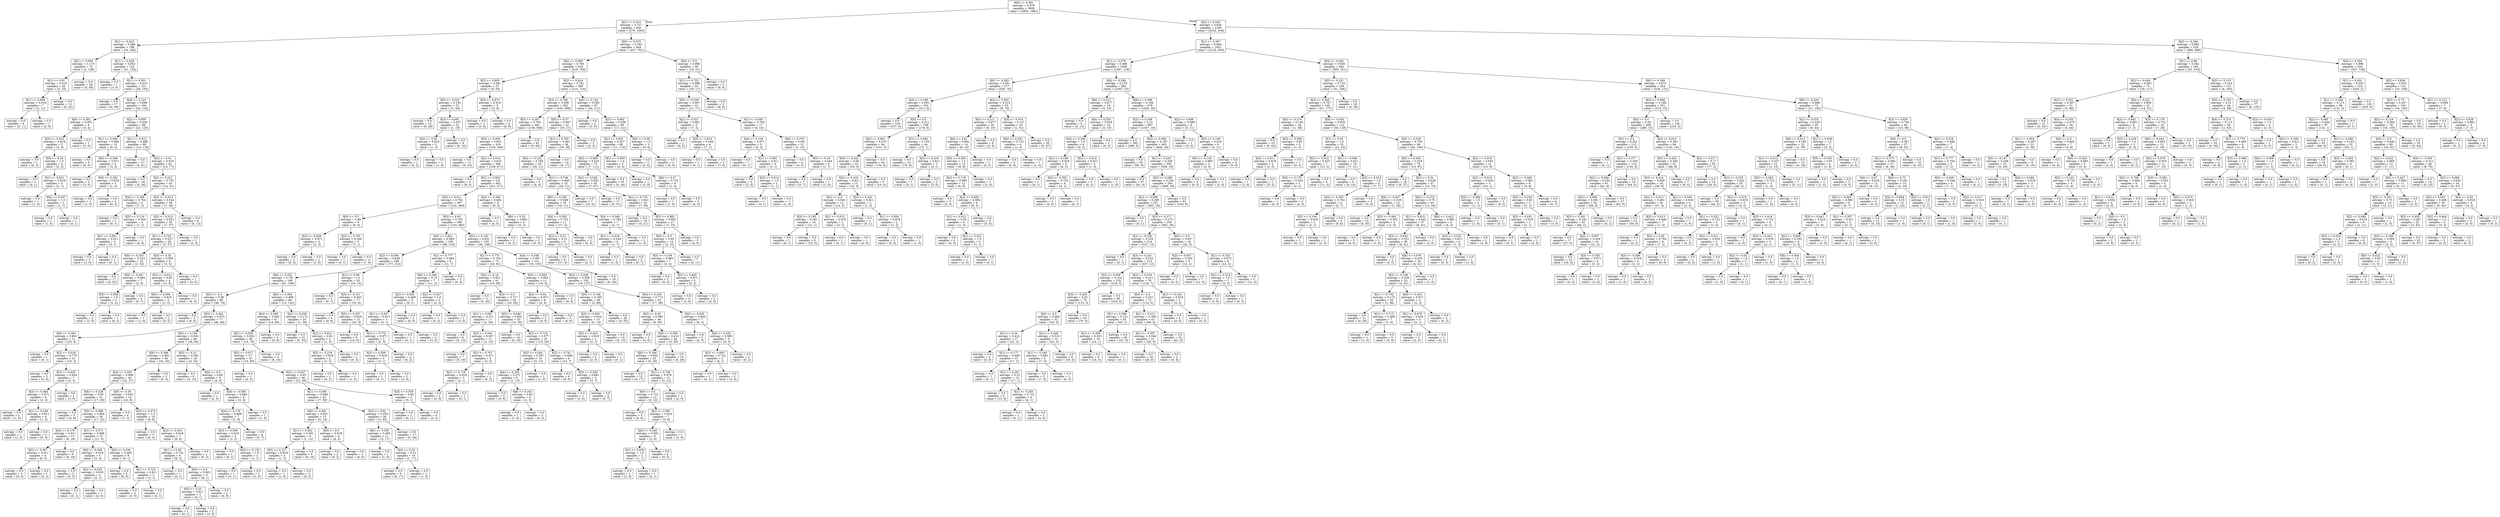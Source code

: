digraph Tree {
node [shape=box] ;
0 [label="X[6] <= 0.381\nentropy = 0.979\nsamples = 3009\nvalue = [2802, 1981]"] ;
1 [label="X[2] <= 0.014\nentropy = 0.727\nsamples = 840\nvalue = [270, 1063]"] ;
0 -> 1 [labeldistance=2.5, labelangle=45, headlabel="True"] ;
2 [label="X[1] <= 0.423\nentropy = 0.484\nsamples = 196\nvalue = [33, 282]"] ;
1 -> 2 ;
3 [label="X[2] <= 0.004\nentropy = 0.115\nsamples = 74\nvalue = [2, 128]"] ;
2 -> 3 ;
4 [label="X[1] <= 0.01\nentropy = 0.316\nsamples = 20\nvalue = [2, 33]"] ;
3 -> 4 ;
5 [label="X[1] <= 0.009\nentropy = 0.619\nsamples = 7\nvalue = [2, 11]"] ;
4 -> 5 ;
6 [label="entropy = 0.0\nsamples = 6\nvalue = [0, 11]"] ;
5 -> 6 ;
7 [label="entropy = 0.0\nsamples = 1\nvalue = [2, 0]"] ;
5 -> 7 ;
8 [label="entropy = 0.0\nsamples = 13\nvalue = [0, 22]"] ;
4 -> 8 ;
9 [label="entropy = 0.0\nsamples = 54\nvalue = [0, 95]"] ;
3 -> 9 ;
10 [label="X[1] <= 0.429\nentropy = 0.652\nsamples = 122\nvalue = [31, 154]"] ;
2 -> 10 ;
11 [label="entropy = 0.0\nsamples = 1\nvalue = [3, 0]"] ;
10 -> 11 ;
12 [label="X[1] <= 0.501\nentropy = 0.619\nsamples = 121\nvalue = [28, 154]"] ;
10 -> 12 ;
13 [label="entropy = 0.0\nsamples = 17\nvalue = [0, 30]"] ;
12 -> 13 ;
14 [label="X[4] <= 0.123\nentropy = 0.689\nsamples = 104\nvalue = [28, 124]"] ;
12 -> 14 ;
15 [label="X[6] <= 0.361\nentropy = 0.991\nsamples = 6\nvalue = [5, 4]"] ;
14 -> 15 ;
16 [label="X[3] <= 0.523\nentropy = 0.918\nsamples = 5\nvalue = [2, 4]"] ;
15 -> 16 ;
17 [label="entropy = 0.0\nsamples = 1\nvalue = [0, 2]"] ;
16 -> 17 ;
18 [label="X[6] <= 0.34\nentropy = 1.0\nsamples = 4\nvalue = [2, 2]"] ;
16 -> 18 ;
19 [label="entropy = 0.0\nsamples = 1\nvalue = [0, 1]"] ;
18 -> 19 ;
20 [label="X[1] <= 0.621\nentropy = 0.918\nsamples = 3\nvalue = [2, 1]"] ;
18 -> 20 ;
21 [label="entropy = 0.0\nsamples = 1\nvalue = [1, 0]"] ;
20 -> 21 ;
22 [label="X[6] <= 0.347\nentropy = 1.0\nsamples = 2\nvalue = [1, 1]"] ;
20 -> 22 ;
23 [label="entropy = 0.0\nsamples = 1\nvalue = [1, 0]"] ;
22 -> 23 ;
24 [label="entropy = 0.0\nsamples = 1\nvalue = [0, 1]"] ;
22 -> 24 ;
25 [label="entropy = 0.0\nsamples = 1\nvalue = [3, 0]"] ;
15 -> 25 ;
26 [label="X[2] <= 0.009\nentropy = 0.636\nsamples = 98\nvalue = [23, 120]"] ;
14 -> 26 ;
27 [label="X[1] <= 0.584\nentropy = 0.684\nsamples = 10\nvalue = [9, 2]"] ;
26 -> 27 ;
28 [label="entropy = 0.0\nsamples = 5\nvalue = [6, 0]"] ;
27 -> 28 ;
29 [label="X[6] <= 0.346\nentropy = 0.971\nsamples = 5\nvalue = [3, 2]"] ;
27 -> 29 ;
30 [label="entropy = 0.0\nsamples = 2\nvalue = [2, 0]"] ;
29 -> 30 ;
31 [label="X[4] <= 0.292\nentropy = 0.918\nsamples = 3\nvalue = [1, 2]"] ;
29 -> 31 ;
32 [label="entropy = 0.0\nsamples = 1\nvalue = [1, 0]"] ;
31 -> 32 ;
33 [label="entropy = 0.0\nsamples = 2\nvalue = [0, 2]"] ;
31 -> 33 ;
34 [label="X[1] <= 0.612\nentropy = 0.488\nsamples = 88\nvalue = [14, 118]"] ;
26 -> 34 ;
35 [label="entropy = 0.0\nsamples = 27\nvalue = [0, 41]"] ;
34 -> 35 ;
36 [label="X[2] <= 0.01\nentropy = 0.619\nsamples = 61\nvalue = [14, 77]"] ;
34 -> 36 ;
37 [label="entropy = 0.0\nsamples = 18\nvalue = [0, 26]"] ;
36 -> 37 ;
38 [label="X[2] <= 0.011\nentropy = 0.752\nsamples = 43\nvalue = [14, 51]"] ;
36 -> 38 ;
39 [label="X[4] <= 0.189\nentropy = 0.764\nsamples = 5\nvalue = [7, 2]"] ;
38 -> 39 ;
40 [label="entropy = 0.0\nsamples = 1\nvalue = [0, 1]"] ;
39 -> 40 ;
41 [label="X[5] <= 0.119\nentropy = 0.544\nsamples = 4\nvalue = [7, 1]"] ;
39 -> 41 ;
42 [label="X[1] <= 0.691\nentropy = 0.811\nsamples = 3\nvalue = [3, 1]"] ;
41 -> 42 ;
43 [label="entropy = 0.0\nsamples = 2\nvalue = [3, 0]"] ;
42 -> 43 ;
44 [label="entropy = 0.0\nsamples = 1\nvalue = [0, 1]"] ;
42 -> 44 ;
45 [label="entropy = 0.0\nsamples = 1\nvalue = [4, 0]"] ;
41 -> 45 ;
46 [label="X[2] <= 0.013\nentropy = 0.544\nsamples = 38\nvalue = [7, 49]"] ;
38 -> 46 ;
47 [label="X[2] <= 0.013\nentropy = 0.632\nsamples = 30\nvalue = [7, 37]"] ;
46 -> 47 ;
48 [label="X[1] <= 0.752\nentropy = 0.527\nsamples = 29\nvalue = [5, 37]"] ;
47 -> 48 ;
49 [label="X[6] <= 0.353\nentropy = 0.323\nsamples = 24\nvalue = [2, 32]"] ;
48 -> 49 ;
50 [label="entropy = 0.0\nsamples = 17\nvalue = [0, 23]"] ;
49 -> 50 ;
51 [label="X[6] <= 0.361\nentropy = 0.684\nsamples = 7\nvalue = [2, 9]"] ;
49 -> 51 ;
52 [label="X[3] <= 0.509\nentropy = 1.0\nsamples = 3\nvalue = [2, 2]"] ;
51 -> 52 ;
53 [label="entropy = 0.0\nsamples = 2\nvalue = [2, 0]"] ;
52 -> 53 ;
54 [label="entropy = 0.0\nsamples = 1\nvalue = [0, 2]"] ;
52 -> 54 ;
55 [label="entropy = 0.0\nsamples = 4\nvalue = [0, 7]"] ;
51 -> 55 ;
56 [label="X[4] <= 0.33\nentropy = 0.954\nsamples = 5\nvalue = [3, 5]"] ;
48 -> 56 ;
57 [label="X[2] <= 0.012\nentropy = 0.65\nsamples = 4\nvalue = [1, 5]"] ;
56 -> 57 ;
58 [label="X[6] <= 0.356\nentropy = 0.918\nsamples = 3\nvalue = [1, 2]"] ;
57 -> 58 ;
59 [label="entropy = 0.0\nsamples = 1\nvalue = [1, 0]"] ;
58 -> 59 ;
60 [label="entropy = 0.0\nsamples = 2\nvalue = [0, 2]"] ;
58 -> 60 ;
61 [label="entropy = 0.0\nsamples = 1\nvalue = [0, 3]"] ;
57 -> 61 ;
62 [label="entropy = 0.0\nsamples = 1\nvalue = [2, 0]"] ;
56 -> 62 ;
63 [label="entropy = 0.0\nsamples = 1\nvalue = [2, 0]"] ;
47 -> 63 ;
64 [label="entropy = 0.0\nsamples = 8\nvalue = [0, 12]"] ;
46 -> 64 ;
65 [label="X[6] <= 0.373\nentropy = 0.783\nsamples = 644\nvalue = [237, 781]"] ;
1 -> 65 ;
66 [label="X[4] <= 0.085\nentropy = 0.765\nsamples = 616\nvalue = [218, 760]"] ;
65 -> 66 ;
67 [label="X[3] <= 0.805\nentropy = 0.381\nsamples = 27\nvalue = [4, 50]"] ;
66 -> 67 ;
68 [label="X[2] <= 0.032\nentropy = 0.154\nsamples = 22\nvalue = [1, 44]"] ;
67 -> 68 ;
69 [label="entropy = 0.0\nsamples = 12\nvalue = [0, 26]"] ;
68 -> 69 ;
70 [label="X[3] <= 0.691\nentropy = 0.297\nsamples = 10\nvalue = [1, 18]"] ;
68 -> 70 ;
71 [label="X[3] <= 0.65\nentropy = 0.918\nsamples = 2\nvalue = [1, 2]"] ;
70 -> 71 ;
72 [label="entropy = 0.0\nsamples = 1\nvalue = [0, 2]"] ;
71 -> 72 ;
73 [label="entropy = 0.0\nsamples = 1\nvalue = [1, 0]"] ;
71 -> 73 ;
74 [label="entropy = 0.0\nsamples = 8\nvalue = [0, 16]"] ;
70 -> 74 ;
75 [label="X[3] <= 0.873\nentropy = 0.918\nsamples = 5\nvalue = [3, 6]"] ;
67 -> 75 ;
76 [label="entropy = 0.0\nsamples = 1\nvalue = [3, 0]"] ;
75 -> 76 ;
77 [label="entropy = 0.0\nsamples = 4\nvalue = [0, 6]"] ;
75 -> 77 ;
78 [label="X[3] <= 0.814\nentropy = 0.781\nsamples = 589\nvalue = [214, 710]"] ;
66 -> 78 ;
79 [label="X[3] <= 0.768\nentropy = 0.808\nsamples = 502\nvalue = [194, 589]"] ;
78 -> 79 ;
80 [label="X[5] <= 0.267\nentropy = 0.763\nsamples = 461\nvalue = [159, 558]"] ;
79 -> 80 ;
81 [label="X[5] <= 0.005\nentropy = 0.801\nsamples = 419\nvalue = [159, 494]"] ;
80 -> 81 ;
82 [label="entropy = 0.0\nsamples = 11\nvalue = [0, 23]"] ;
81 -> 82 ;
83 [label="X[2] <= 0.014\nentropy = 0.815\nsamples = 408\nvalue = [159, 471]"] ;
81 -> 83 ;
84 [label="entropy = 0.0\nsamples = 5\nvalue = [8, 0]"] ;
83 -> 84 ;
85 [label="X[1] <= 0.852\nentropy = 0.8\nsamples = 403\nvalue = [151, 471]"] ;
83 -> 85 ;
86 [label="X[5] <= 0.011\nentropy = 0.782\nsamples = 397\nvalue = [142, 469]"] ;
85 -> 86 ;
87 [label="X[0] <= 0.5\nentropy = 0.89\nsamples = 9\nvalue = [9, 4]"] ;
86 -> 87 ;
88 [label="X[3] <= 0.609\nentropy = 0.971\nsamples = 4\nvalue = [2, 3]"] ;
87 -> 88 ;
89 [label="entropy = 0.0\nsamples = 2\nvalue = [0, 3]"] ;
88 -> 89 ;
90 [label="entropy = 0.0\nsamples = 2\nvalue = [2, 0]"] ;
88 -> 90 ;
91 [label="X[3] <= 0.705\nentropy = 0.544\nsamples = 5\nvalue = [7, 1]"] ;
87 -> 91 ;
92 [label="entropy = 0.0\nsamples = 1\nvalue = [0, 1]"] ;
91 -> 92 ;
93 [label="entropy = 0.0\nsamples = 4\nvalue = [7, 0]"] ;
91 -> 93 ;
94 [label="X[3] <= 0.65\nentropy = 0.765\nsamples = 388\nvalue = [133, 465]"] ;
86 -> 94 ;
95 [label="X[4] <= 0.821\nentropy = 0.864\nsamples = 195\nvalue = [88, 219]"] ;
94 -> 95 ;
96 [label="X[2] <= 0.056\nentropy = 0.836\nsamples = 186\nvalue = [77, 212]"] ;
95 -> 96 ;
97 [label="X[6] <= 0.352\nentropy = 0.791\nsamples = 166\nvalue = [61, 196]"] ;
96 -> 97 ;
98 [label="X[3] <= 0.3\nentropy = 0.96\nsamples = 80\nvalue = [46, 74]"] ;
97 -> 98 ;
99 [label="entropy = 0.0\nsamples = 3\nvalue = [0, 6]"] ;
98 -> 99 ;
100 [label="X[3] <= 0.482\nentropy = 0.973\nsamples = 77\nvalue = [46, 68]"] ;
98 -> 100 ;
101 [label="X[6] <= 0.263\nentropy = 0.863\nsamples = 11\nvalue = [10, 4]"] ;
100 -> 101 ;
102 [label="entropy = 0.0\nsamples = 1\nvalue = [0, 1]"] ;
101 -> 102 ;
103 [label="X[2] <= 0.018\nentropy = 0.779\nsamples = 10\nvalue = [10, 3]"] ;
101 -> 103 ;
104 [label="entropy = 0.0\nsamples = 3\nvalue = [5, 0]"] ;
103 -> 104 ;
105 [label="X[3] <= 0.455\nentropy = 0.954\nsamples = 7\nvalue = [5, 3]"] ;
103 -> 105 ;
106 [label="X[3] <= 0.364\nentropy = 0.971\nsamples = 5\nvalue = [2, 3]"] ;
105 -> 106 ;
107 [label="entropy = 0.0\nsamples = 1\nvalue = [1, 0]"] ;
106 -> 107 ;
108 [label="X[1] <= 0.249\nentropy = 0.811\nsamples = 4\nvalue = [1, 3]"] ;
106 -> 108 ;
109 [label="entropy = 0.0\nsamples = 1\nvalue = [1, 0]"] ;
108 -> 109 ;
110 [label="entropy = 0.0\nsamples = 3\nvalue = [0, 3]"] ;
108 -> 110 ;
111 [label="entropy = 0.0\nsamples = 2\nvalue = [3, 0]"] ;
105 -> 111 ;
112 [label="X[5] <= 0.194\nentropy = 0.943\nsamples = 66\nvalue = [36, 64]"] ;
100 -> 112 ;
113 [label="X[4] <= 0.396\nentropy = 0.991\nsamples = 48\nvalue = [32, 40]"] ;
112 -> 113 ;
114 [label="X[4] <= 0.292\nentropy = 0.996\nsamples = 45\nvalue = [32, 37]"] ;
113 -> 114 ;
115 [label="X[6] <= 0.328\nentropy = 0.95\nsamples = 31\nvalue = [17, 29]"] ;
114 -> 115 ;
116 [label="entropy = 0.0\nsamples = 5\nvalue = [0, 6]"] ;
115 -> 116 ;
117 [label="X[5] <= 0.088\nentropy = 0.984\nsamples = 26\nvalue = [17, 23]"] ;
115 -> 117 ;
118 [label="X[4] <= 0.179\nentropy = 0.811\nsamples = 13\nvalue = [6, 18]"] ;
117 -> 118 ;
119 [label="X[5] <= 0.067\nentropy = 0.811\nsamples = 4\nvalue = [6, 2]"] ;
118 -> 119 ;
120 [label="entropy = 0.0\nsamples = 3\nvalue = [6, 0]"] ;
119 -> 120 ;
121 [label="entropy = 0.0\nsamples = 1\nvalue = [0, 2]"] ;
119 -> 121 ;
122 [label="entropy = 0.0\nsamples = 9\nvalue = [0, 16]"] ;
118 -> 122 ;
123 [label="X[1] <= 0.571\nentropy = 0.896\nsamples = 13\nvalue = [11, 5]"] ;
117 -> 123 ;
124 [label="X[6] <= 0.349\nentropy = 0.918\nsamples = 5\nvalue = [2, 4]"] ;
123 -> 124 ;
125 [label="entropy = 0.0\nsamples = 3\nvalue = [0, 3]"] ;
124 -> 125 ;
126 [label="X[2] <= 0.033\nentropy = 0.918\nsamples = 2\nvalue = [2, 1]"] ;
124 -> 126 ;
127 [label="entropy = 0.0\nsamples = 1\nvalue = [0, 1]"] ;
126 -> 127 ;
128 [label="entropy = 0.0\nsamples = 1\nvalue = [2, 0]"] ;
126 -> 128 ;
129 [label="X[4] <= 0.236\nentropy = 0.469\nsamples = 8\nvalue = [9, 1]"] ;
123 -> 129 ;
130 [label="entropy = 0.0\nsamples = 5\nvalue = [6, 0]"] ;
129 -> 130 ;
131 [label="X[1] <= 0.722\nentropy = 0.811\nsamples = 3\nvalue = [3, 1]"] ;
129 -> 131 ;
132 [label="entropy = 0.0\nsamples = 2\nvalue = [3, 0]"] ;
131 -> 132 ;
133 [label="entropy = 0.0\nsamples = 1\nvalue = [0, 1]"] ;
131 -> 133 ;
134 [label="X[6] <= 0.34\nentropy = 0.932\nsamples = 14\nvalue = [15, 8]"] ;
114 -> 134 ;
135 [label="entropy = 0.0\nsamples = 4\nvalue = [7, 0]"] ;
134 -> 135 ;
136 [label="X[3] <= 0.573\nentropy = 1.0\nsamples = 10\nvalue = [8, 8]"] ;
134 -> 136 ;
137 [label="entropy = 0.0\nsamples = 3\nvalue = [0, 4]"] ;
136 -> 137 ;
138 [label="X[2] <= 0.032\nentropy = 0.918\nsamples = 7\nvalue = [8, 4]"] ;
136 -> 138 ;
139 [label="X[1] <= 0.36\nentropy = 0.722\nsamples = 6\nvalue = [8, 2]"] ;
138 -> 139 ;
140 [label="entropy = 0.0\nsamples = 1\nvalue = [0, 1]"] ;
139 -> 140 ;
141 [label="X[0] <= 0.5\nentropy = 0.503\nsamples = 5\nvalue = [8, 1]"] ;
139 -> 141 ;
142 [label="X[4] <= 0.33\nentropy = 0.811\nsamples = 3\nvalue = [3, 1]"] ;
141 -> 142 ;
143 [label="entropy = 0.0\nsamples = 1\nvalue = [0, 1]"] ;
142 -> 143 ;
144 [label="entropy = 0.0\nsamples = 2\nvalue = [3, 0]"] ;
142 -> 144 ;
145 [label="entropy = 0.0\nsamples = 2\nvalue = [5, 0]"] ;
141 -> 145 ;
146 [label="entropy = 0.0\nsamples = 1\nvalue = [0, 2]"] ;
138 -> 146 ;
147 [label="entropy = 0.0\nsamples = 3\nvalue = [0, 3]"] ;
113 -> 147 ;
148 [label="X[5] <= 0.23\nentropy = 0.592\nsamples = 18\nvalue = [4, 24]"] ;
112 -> 148 ;
149 [label="entropy = 0.0\nsamples = 9\nvalue = [0, 15]"] ;
148 -> 149 ;
150 [label="X[0] <= 0.5\nentropy = 0.89\nsamples = 9\nvalue = [4, 9]"] ;
148 -> 150 ;
151 [label="entropy = 0.0\nsamples = 1\nvalue = [2, 0]"] ;
150 -> 151 ;
152 [label="X[4] <= 0.585\nentropy = 0.684\nsamples = 8\nvalue = [2, 9]"] ;
150 -> 152 ;
153 [label="X[4] <= 0.179\nentropy = 0.469\nsamples = 7\nvalue = [1, 9]"] ;
152 -> 153 ;
154 [label="X[3] <= 0.509\nentropy = 0.918\nsamples = 3\nvalue = [1, 2]"] ;
153 -> 154 ;
155 [label="entropy = 0.0\nsamples = 1\nvalue = [0, 1]"] ;
154 -> 155 ;
156 [label="X[4] <= 0.132\nentropy = 1.0\nsamples = 2\nvalue = [1, 1]"] ;
154 -> 156 ;
157 [label="entropy = 0.0\nsamples = 1\nvalue = [0, 1]"] ;
156 -> 157 ;
158 [label="entropy = 0.0\nsamples = 1\nvalue = [1, 0]"] ;
156 -> 158 ;
159 [label="entropy = 0.0\nsamples = 4\nvalue = [0, 7]"] ;
153 -> 159 ;
160 [label="entropy = 0.0\nsamples = 1\nvalue = [1, 0]"] ;
152 -> 160 ;
161 [label="X[6] <= 0.364\nentropy = 0.498\nsamples = 86\nvalue = [15, 122]"] ;
97 -> 161 ;
162 [label="X[4] <= 0.509\nentropy = 0.592\nsamples = 61\nvalue = [14, 84]"] ;
161 -> 162 ;
163 [label="X[2] <= 0.029\nentropy = 0.624\nsamples = 56\nvalue = [14, 76]"] ;
162 -> 163 ;
164 [label="X[5] <= 0.017\nentropy = 0.7\nsamples = 47\nvalue = [14, 60]"] ;
163 -> 164 ;
165 [label="entropy = 0.0\nsamples = 1\nvalue = [2, 0]"] ;
164 -> 165 ;
166 [label="X[2] <= 0.027\nentropy = 0.65\nsamples = 46\nvalue = [12, 60]"] ;
164 -> 166 ;
167 [label="X[1] <= 0.566\nentropy = 0.488\nsamples = 41\nvalue = [7, 59]"] ;
166 -> 167 ;
168 [label="X[6] <= 0.361\nentropy = 0.831\nsamples = 13\nvalue = [5, 14]"] ;
167 -> 168 ;
169 [label="X[1] <= 0.452\nentropy = 0.391\nsamples = 9\nvalue = [1, 12]"] ;
168 -> 169 ;
170 [label="X[5] <= 0.127\nentropy = 0.918\nsamples = 3\nvalue = [1, 2]"] ;
169 -> 170 ;
171 [label="entropy = 0.0\nsamples = 1\nvalue = [1, 0]"] ;
170 -> 171 ;
172 [label="entropy = 0.0\nsamples = 2\nvalue = [0, 2]"] ;
170 -> 172 ;
173 [label="entropy = 0.0\nsamples = 6\nvalue = [0, 10]"] ;
169 -> 173 ;
174 [label="X[0] <= 0.5\nentropy = 0.918\nsamples = 4\nvalue = [4, 2]"] ;
168 -> 174 ;
175 [label="entropy = 0.0\nsamples = 2\nvalue = [0, 2]"] ;
174 -> 175 ;
176 [label="entropy = 0.0\nsamples = 2\nvalue = [4, 0]"] ;
174 -> 176 ;
177 [label="X[2] <= 0.02\nentropy = 0.254\nsamples = 28\nvalue = [2, 45]"] ;
167 -> 177 ;
178 [label="X[6] <= 0.355\nentropy = 0.485\nsamples = 11\nvalue = [2, 17]"] ;
177 -> 178 ;
179 [label="entropy = 0.0\nsamples = 1\nvalue = [1, 0]"] ;
178 -> 179 ;
180 [label="X[4] <= 0.34\nentropy = 0.31\nsamples = 10\nvalue = [1, 17]"] ;
178 -> 180 ;
181 [label="entropy = 0.0\nsamples = 9\nvalue = [0, 17]"] ;
180 -> 181 ;
182 [label="entropy = 0.0\nsamples = 1\nvalue = [1, 0]"] ;
180 -> 182 ;
183 [label="entropy = 0.0\nsamples = 17\nvalue = [0, 28]"] ;
177 -> 183 ;
184 [label="X[3] <= 0.559\nentropy = 0.65\nsamples = 5\nvalue = [5, 1]"] ;
166 -> 184 ;
185 [label="entropy = 0.0\nsamples = 1\nvalue = [0, 1]"] ;
184 -> 185 ;
186 [label="entropy = 0.0\nsamples = 4\nvalue = [5, 0]"] ;
184 -> 186 ;
187 [label="entropy = 0.0\nsamples = 9\nvalue = [0, 16]"] ;
163 -> 187 ;
188 [label="entropy = 0.0\nsamples = 5\nvalue = [0, 8]"] ;
162 -> 188 ;
189 [label="X[2] <= 0.038\nentropy = 0.172\nsamples = 25\nvalue = [1, 38]"] ;
161 -> 189 ;
190 [label="entropy = 0.0\nsamples = 22\nvalue = [0, 33]"] ;
189 -> 190 ;
191 [label="X[1] <= 0.621\nentropy = 0.65\nsamples = 3\nvalue = [1, 5]"] ;
189 -> 191 ;
192 [label="X[5] <= 0.219\nentropy = 0.918\nsamples = 2\nvalue = [1, 2]"] ;
191 -> 192 ;
193 [label="entropy = 0.0\nsamples = 1\nvalue = [0, 2]"] ;
192 -> 193 ;
194 [label="entropy = 0.0\nsamples = 1\nvalue = [1, 0]"] ;
192 -> 194 ;
195 [label="entropy = 0.0\nsamples = 1\nvalue = [0, 3]"] ;
191 -> 195 ;
196 [label="X[1] <= 0.08\nentropy = 1.0\nsamples = 20\nvalue = [16, 16]"] ;
96 -> 196 ;
197 [label="entropy = 0.0\nsamples = 3\nvalue = [0, 7]"] ;
196 -> 197 ;
198 [label="X[5] <= 0.151\nentropy = 0.943\nsamples = 17\nvalue = [16, 9]"] ;
196 -> 198 ;
199 [label="entropy = 0.0\nsamples = 4\nvalue = [0, 6]"] ;
198 -> 199 ;
200 [label="X[5] <= 0.207\nentropy = 0.629\nsamples = 13\nvalue = [16, 3]"] ;
198 -> 200 ;
201 [label="entropy = 0.0\nsamples = 8\nvalue = [14, 0]"] ;
200 -> 201 ;
202 [label="X[1] <= 0.774\nentropy = 0.971\nsamples = 5\nvalue = [2, 3]"] ;
200 -> 202 ;
203 [label="X[3] <= 0.509\nentropy = 0.918\nsamples = 3\nvalue = [2, 1]"] ;
202 -> 203 ;
204 [label="entropy = 0.0\nsamples = 1\nvalue = [0, 1]"] ;
203 -> 204 ;
205 [label="entropy = 0.0\nsamples = 2\nvalue = [2, 0]"] ;
203 -> 205 ;
206 [label="entropy = 0.0\nsamples = 2\nvalue = [0, 2]"] ;
202 -> 206 ;
207 [label="X[1] <= 0.777\nentropy = 0.964\nsamples = 9\nvalue = [11, 7]"] ;
95 -> 207 ;
208 [label="X[6] <= 0.346\nentropy = 0.75\nsamples = 7\nvalue = [11, 3]"] ;
207 -> 208 ;
209 [label="X[2] <= 0.026\nentropy = 0.469\nsamples = 5\nvalue = [9, 1]"] ;
208 -> 209 ;
210 [label="X[1] <= 0.657\nentropy = 0.811\nsamples = 3\nvalue = [3, 1]"] ;
209 -> 210 ;
211 [label="entropy = 0.0\nsamples = 1\nvalue = [0, 1]"] ;
210 -> 211 ;
212 [label="entropy = 0.0\nsamples = 2\nvalue = [3, 0]"] ;
210 -> 212 ;
213 [label="entropy = 0.0\nsamples = 2\nvalue = [6, 0]"] ;
209 -> 213 ;
214 [label="X[2] <= 0.027\nentropy = 1.0\nsamples = 2\nvalue = [2, 2]"] ;
208 -> 214 ;
215 [label="entropy = 0.0\nsamples = 1\nvalue = [0, 2]"] ;
214 -> 215 ;
216 [label="entropy = 0.0\nsamples = 1\nvalue = [2, 0]"] ;
214 -> 216 ;
217 [label="entropy = 0.0\nsamples = 2\nvalue = [0, 4]"] ;
207 -> 217 ;
218 [label="X[5] <= 0.102\nentropy = 0.621\nsamples = 193\nvalue = [45, 246]"] ;
94 -> 218 ;
219 [label="X[1] <= 0.773\nentropy = 0.764\nsamples = 72\nvalue = [26, 91]"] ;
218 -> 219 ;
220 [label="X[4] <= 0.16\nentropy = 0.631\nsamples = 61\nvalue = [16, 85]"] ;
219 -> 220 ;
221 [label="entropy = 0.0\nsamples = 11\nvalue = [0, 20]"] ;
220 -> 221 ;
222 [label="X[0] <= 0.5\nentropy = 0.717\nsamples = 50\nvalue = [16, 65]"] ;
220 -> 222 ;
223 [label="X[1] <= 0.697\nentropy = 0.371\nsamples = 17\nvalue = [2, 26]"] ;
222 -> 223 ;
224 [label="entropy = 0.0\nsamples = 6\nvalue = [0, 13]"] ;
223 -> 224 ;
225 [label="X[2] <= 0.045\nentropy = 0.567\nsamples = 11\nvalue = [2, 13]"] ;
223 -> 225 ;
226 [label="entropy = 0.0\nsamples = 7\nvalue = [0, 10]"] ;
225 -> 226 ;
227 [label="X[1] <= 0.767\nentropy = 0.971\nsamples = 4\nvalue = [2, 3]"] ;
225 -> 227 ;
228 [label="X[3] <= 0.718\nentropy = 0.918\nsamples = 3\nvalue = [2, 1]"] ;
227 -> 228 ;
229 [label="entropy = 0.0\nsamples = 2\nvalue = [2, 0]"] ;
228 -> 229 ;
230 [label="entropy = 0.0\nsamples = 1\nvalue = [0, 1]"] ;
228 -> 230 ;
231 [label="entropy = 0.0\nsamples = 1\nvalue = [0, 2]"] ;
227 -> 231 ;
232 [label="X[5] <= 0.046\nentropy = 0.833\nsamples = 33\nvalue = [14, 39]"] ;
222 -> 232 ;
233 [label="entropy = 0.0\nsamples = 14\nvalue = [0, 19]"] ;
232 -> 233 ;
234 [label="X[3] <= 0.714\nentropy = 0.977\nsamples = 19\nvalue = [14, 20]"] ;
232 -> 234 ;
235 [label="X[2] <= 0.044\nentropy = 0.567\nsamples = 10\nvalue = [2, 13]"] ;
234 -> 235 ;
236 [label="X[4] <= 0.255\nentropy = 0.371\nsamples = 9\nvalue = [1, 13]"] ;
235 -> 236 ;
237 [label="entropy = 0.0\nsamples = 5\nvalue = [0, 8]"] ;
236 -> 237 ;
238 [label="X[6] <= 0.343\nentropy = 0.65\nsamples = 4\nvalue = [1, 5]"] ;
236 -> 238 ;
239 [label="entropy = 0.0\nsamples = 1\nvalue = [1, 0]"] ;
238 -> 239 ;
240 [label="entropy = 0.0\nsamples = 3\nvalue = [0, 5]"] ;
238 -> 240 ;
241 [label="entropy = 0.0\nsamples = 1\nvalue = [1, 0]"] ;
235 -> 241 ;
242 [label="X[3] <= 0.741\nentropy = 0.949\nsamples = 9\nvalue = [12, 7]"] ;
234 -> 242 ;
243 [label="entropy = 0.0\nsamples = 4\nvalue = [9, 0]"] ;
242 -> 243 ;
244 [label="X[5] <= 0.053\nentropy = 0.881\nsamples = 5\nvalue = [3, 7]"] ;
242 -> 244 ;
245 [label="entropy = 0.0\nsamples = 1\nvalue = [3, 0]"] ;
244 -> 245 ;
246 [label="entropy = 0.0\nsamples = 4\nvalue = [0, 7]"] ;
244 -> 246 ;
247 [label="X[5] <= 0.063\nentropy = 0.954\nsamples = 11\nvalue = [10, 6]"] ;
219 -> 247 ;
248 [label="X[5] <= 0.04\nentropy = 0.971\nsamples = 8\nvalue = [4, 6]"] ;
247 -> 248 ;
249 [label="entropy = 0.0\nsamples = 3\nvalue = [4, 0]"] ;
248 -> 249 ;
250 [label="entropy = 0.0\nsamples = 5\nvalue = [0, 6]"] ;
248 -> 250 ;
251 [label="entropy = 0.0\nsamples = 3\nvalue = [6, 0]"] ;
247 -> 251 ;
252 [label="X[4] <= 0.349\nentropy = 0.497\nsamples = 121\nvalue = [19, 155]"] ;
218 -> 252 ;
253 [label="X[2] <= 0.028\nentropy = 0.558\nsamples = 102\nvalue = [19, 127]"] ;
252 -> 253 ;
254 [label="X[5] <= 0.146\nentropy = 0.185\nsamples = 49\nvalue = [2, 69]"] ;
253 -> 254 ;
255 [label="X[3] <= 0.691\nentropy = 0.544\nsamples = 13\nvalue = [2, 14]"] ;
254 -> 255 ;
256 [label="X[2] <= 0.023\nentropy = 0.918\nsamples = 3\nvalue = [2, 1]"] ;
255 -> 256 ;
257 [label="entropy = 0.0\nsamples = 2\nvalue = [2, 0]"] ;
256 -> 257 ;
258 [label="entropy = 0.0\nsamples = 1\nvalue = [0, 1]"] ;
256 -> 258 ;
259 [label="entropy = 0.0\nsamples = 10\nvalue = [0, 13]"] ;
255 -> 259 ;
260 [label="entropy = 0.0\nsamples = 36\nvalue = [0, 55]"] ;
254 -> 260 ;
261 [label="X[4] <= 0.255\nentropy = 0.772\nsamples = 53\nvalue = [17, 58]"] ;
253 -> 261 ;
262 [label="X[2] <= 0.03\nentropy = 0.586\nsamples = 46\nvalue = [9, 55]"] ;
261 -> 262 ;
263 [label="entropy = 0.0\nsamples = 2\nvalue = [4, 0]"] ;
262 -> 263 ;
264 [label="X[6] <= 0.358\nentropy = 0.414\nsamples = 44\nvalue = [5, 55]"] ;
262 -> 264 ;
265 [label="X[6] <= 0.346\nentropy = 0.602\nsamples = 25\nvalue = [5, 29]"] ;
264 -> 265 ;
266 [label="entropy = 0.0\nsamples = 12\nvalue = [0, 17]"] ;
265 -> 266 ;
267 [label="X[1] <= 0.736\nentropy = 0.874\nsamples = 13\nvalue = [5, 12]"] ;
265 -> 267 ;
268 [label="X[0] <= 0.5\nentropy = 0.722\nsamples = 12\nvalue = [3, 12]"] ;
267 -> 268 ;
269 [label="entropy = 0.0\nsamples = 5\nvalue = [0, 6]"] ;
268 -> 269 ;
270 [label="X[2] <= 0.081\nentropy = 0.918\nsamples = 7\nvalue = [3, 6]"] ;
268 -> 270 ;
271 [label="X[6] <= 0.349\nentropy = 0.592\nsamples = 6\nvalue = [1, 6]"] ;
270 -> 271 ;
272 [label="X[1] <= 0.635\nentropy = 1.0\nsamples = 2\nvalue = [1, 1]"] ;
271 -> 272 ;
273 [label="entropy = 0.0\nsamples = 1\nvalue = [1, 0]"] ;
272 -> 273 ;
274 [label="entropy = 0.0\nsamples = 1\nvalue = [0, 1]"] ;
272 -> 274 ;
275 [label="entropy = 0.0\nsamples = 4\nvalue = [0, 5]"] ;
271 -> 275 ;
276 [label="entropy = 0.0\nsamples = 1\nvalue = [2, 0]"] ;
270 -> 276 ;
277 [label="entropy = 0.0\nsamples = 1\nvalue = [2, 0]"] ;
267 -> 277 ;
278 [label="entropy = 0.0\nsamples = 19\nvalue = [0, 26]"] ;
264 -> 278 ;
279 [label="X[2] <= 0.029\nentropy = 0.845\nsamples = 7\nvalue = [8, 3]"] ;
261 -> 279 ;
280 [label="entropy = 0.0\nsamples = 2\nvalue = [4, 0]"] ;
279 -> 280 ;
281 [label="X[4] <= 0.292\nentropy = 0.985\nsamples = 5\nvalue = [4, 3]"] ;
279 -> 281 ;
282 [label="X[3] <= 0.695\nentropy = 0.722\nsamples = 3\nvalue = [4, 1]"] ;
281 -> 282 ;
283 [label="entropy = 0.0\nsamples = 1\nvalue = [0, 1]"] ;
282 -> 283 ;
284 [label="entropy = 0.0\nsamples = 2\nvalue = [4, 0]"] ;
282 -> 284 ;
285 [label="entropy = 0.0\nsamples = 2\nvalue = [0, 2]"] ;
281 -> 285 ;
286 [label="entropy = 0.0\nsamples = 19\nvalue = [0, 28]"] ;
252 -> 286 ;
287 [label="X[4] <= 0.208\nentropy = 0.684\nsamples = 6\nvalue = [9, 2]"] ;
85 -> 287 ;
288 [label="entropy = 0.0\nsamples = 1\nvalue = [4, 0]"] ;
287 -> 288 ;
289 [label="X[6] <= 0.35\nentropy = 0.863\nsamples = 5\nvalue = [5, 2]"] ;
287 -> 289 ;
290 [label="entropy = 0.0\nsamples = 2\nvalue = [0, 2]"] ;
289 -> 290 ;
291 [label="entropy = 0.0\nsamples = 3\nvalue = [5, 0]"] ;
289 -> 291 ;
292 [label="entropy = 0.0\nsamples = 42\nvalue = [0, 64]"] ;
80 -> 292 ;
293 [label="X[6] <= 0.37\nentropy = 0.997\nsamples = 41\nvalue = [35, 31]"] ;
79 -> 293 ;
294 [label="X[1] <= 0.785\nentropy = 0.991\nsamples = 38\nvalue = [35, 28]"] ;
293 -> 294 ;
295 [label="X[4] <= 0.132\nentropy = 0.794\nsamples = 28\nvalue = [35, 11]"] ;
294 -> 295 ;
296 [label="entropy = 0.0\nsamples = 3\nvalue = [6, 0]"] ;
295 -> 296 ;
297 [label="X[1] <= 0.746\nentropy = 0.849\nsamples = 25\nvalue = [29, 11]"] ;
295 -> 297 ;
298 [label="X[6] <= 0.358\nentropy = 0.948\nsamples = 18\nvalue = [19, 11]"] ;
297 -> 298 ;
299 [label="X[4] <= 0.302\nentropy = 0.702\nsamples = 11\nvalue = [17, 4]"] ;
298 -> 299 ;
300 [label="X[2] <= 0.21\nentropy = 0.31\nsamples = 9\nvalue = [17, 1]"] ;
299 -> 300 ;
301 [label="entropy = 0.0\nsamples = 8\nvalue = [17, 0]"] ;
300 -> 301 ;
302 [label="entropy = 0.0\nsamples = 1\nvalue = [0, 1]"] ;
300 -> 302 ;
303 [label="entropy = 0.0\nsamples = 2\nvalue = [0, 3]"] ;
299 -> 303 ;
304 [label="X[4] <= 0.349\nentropy = 0.764\nsamples = 7\nvalue = [2, 7]"] ;
298 -> 304 ;
305 [label="X[1] <= 0.416\nentropy = 0.544\nsamples = 6\nvalue = [1, 7]"] ;
304 -> 305 ;
306 [label="entropy = 0.0\nsamples = 1\nvalue = [1, 0]"] ;
305 -> 306 ;
307 [label="entropy = 0.0\nsamples = 5\nvalue = [0, 7]"] ;
305 -> 307 ;
308 [label="entropy = 0.0\nsamples = 1\nvalue = [1, 0]"] ;
304 -> 308 ;
309 [label="entropy = 0.0\nsamples = 7\nvalue = [10, 0]"] ;
297 -> 309 ;
310 [label="entropy = 0.0\nsamples = 10\nvalue = [0, 17]"] ;
294 -> 310 ;
311 [label="entropy = 0.0\nsamples = 3\nvalue = [0, 3]"] ;
293 -> 311 ;
312 [label="X[6] <= 0.154\nentropy = 0.589\nsamples = 87\nvalue = [20, 121]"] ;
78 -> 312 ;
313 [label="entropy = 0.0\nsamples = 2\nvalue = [3, 0]"] ;
312 -> 313 ;
314 [label="X[3] <= 0.982\nentropy = 0.538\nsamples = 85\nvalue = [17, 121]"] ;
312 -> 314 ;
315 [label="X[1] <= 0.822\nentropy = 0.427\nsamples = 80\nvalue = [11, 115]"] ;
314 -> 315 ;
316 [label="X[3] <= 0.895\nentropy = 0.325\nsamples = 75\nvalue = [7, 111]"] ;
315 -> 316 ;
317 [label="X[2] <= 0.028\nentropy = 0.452\nsamples = 50\nvalue = [7, 67]"] ;
316 -> 317 ;
318 [label="entropy = 0.0\nsamples = 17\nvalue = [0, 31]"] ;
317 -> 318 ;
319 [label="X[1] <= 0.725\nentropy = 0.641\nsamples = 33\nvalue = [7, 36]"] ;
317 -> 319 ;
320 [label="entropy = 0.0\nsamples = 16\nvalue = [0, 21]"] ;
319 -> 320 ;
321 [label="X[3] <= 0.882\nentropy = 0.902\nsamples = 17\nvalue = [7, 15]"] ;
319 -> 321 ;
322 [label="X[0] <= 0.5\nentropy = 0.65\nsamples = 14\nvalue = [3, 15]"] ;
321 -> 322 ;
323 [label="X[5] <= 0.109\nentropy = 0.985\nsamples = 7\nvalue = [3, 4]"] ;
322 -> 323 ;
324 [label="entropy = 0.0\nsamples = 2\nvalue = [0, 2]"] ;
323 -> 324 ;
325 [label="X[3] <= 0.845\nentropy = 0.971\nsamples = 5\nvalue = [3, 2]"] ;
323 -> 325 ;
326 [label="entropy = 0.0\nsamples = 3\nvalue = [3, 0]"] ;
325 -> 326 ;
327 [label="entropy = 0.0\nsamples = 2\nvalue = [0, 2]"] ;
325 -> 327 ;
328 [label="entropy = 0.0\nsamples = 7\nvalue = [0, 11]"] ;
322 -> 328 ;
329 [label="entropy = 0.0\nsamples = 3\nvalue = [4, 0]"] ;
321 -> 329 ;
330 [label="entropy = 0.0\nsamples = 25\nvalue = [0, 44]"] ;
316 -> 330 ;
331 [label="X[1] <= 0.835\nentropy = 1.0\nsamples = 5\nvalue = [4, 4]"] ;
315 -> 331 ;
332 [label="entropy = 0.0\nsamples = 1\nvalue = [3, 0]"] ;
331 -> 332 ;
333 [label="X[6] <= 0.27\nentropy = 0.722\nsamples = 4\nvalue = [1, 4]"] ;
331 -> 333 ;
334 [label="entropy = 0.0\nsamples = 1\nvalue = [1, 0]"] ;
333 -> 334 ;
335 [label="entropy = 0.0\nsamples = 3\nvalue = [0, 4]"] ;
333 -> 335 ;
336 [label="X[2] <= 0.06\nentropy = 1.0\nsamples = 5\nvalue = [6, 6]"] ;
314 -> 336 ;
337 [label="entropy = 0.0\nsamples = 3\nvalue = [0, 6]"] ;
336 -> 337 ;
338 [label="entropy = 0.0\nsamples = 2\nvalue = [6, 0]"] ;
336 -> 338 ;
339 [label="X[4] <= 0.5\nentropy = 0.998\nsamples = 28\nvalue = [19, 21]"] ;
65 -> 339 ;
340 [label="X[1] <= 0.723\nentropy = 0.998\nsamples = 25\nvalue = [19, 17]"] ;
339 -> 340 ;
341 [label="X[5] <= 0.038\nentropy = 0.967\nsamples = 22\nvalue = [11, 17]"] ;
340 -> 341 ;
342 [label="X[2] <= 0.021\nentropy = 0.881\nsamples = 5\nvalue = [7, 3]"] ;
341 -> 342 ;
343 [label="entropy = 0.0\nsamples = 1\nvalue = [0, 2]"] ;
342 -> 343 ;
344 [label="X[5] <= 0.014\nentropy = 0.544\nsamples = 4\nvalue = [7, 1]"] ;
342 -> 344 ;
345 [label="entropy = 0.0\nsamples = 1\nvalue = [0, 1]"] ;
344 -> 345 ;
346 [label="entropy = 0.0\nsamples = 3\nvalue = [7, 0]"] ;
344 -> 346 ;
347 [label="X[1] <= 0.093\nentropy = 0.764\nsamples = 17\nvalue = [4, 14]"] ;
341 -> 347 ;
348 [label="X[4] <= 0.104\nentropy = 0.971\nsamples = 5\nvalue = [3, 2]"] ;
347 -> 348 ;
349 [label="entropy = 0.0\nsamples = 1\nvalue = [0, 1]"] ;
348 -> 349 ;
350 [label="X[1] <= 0.081\nentropy = 0.811\nsamples = 4\nvalue = [3, 1]"] ;
348 -> 350 ;
351 [label="entropy = 0.0\nsamples = 2\nvalue = [2, 0]"] ;
350 -> 351 ;
352 [label="X[3] <= 0.514\nentropy = 1.0\nsamples = 2\nvalue = [1, 1]"] ;
350 -> 352 ;
353 [label="entropy = 0.0\nsamples = 1\nvalue = [0, 1]"] ;
352 -> 353 ;
354 [label="entropy = 0.0\nsamples = 1\nvalue = [1, 0]"] ;
352 -> 354 ;
355 [label="X[6] <= 0.376\nentropy = 0.391\nsamples = 12\nvalue = [1, 12]"] ;
347 -> 355 ;
356 [label="entropy = 0.0\nsamples = 4\nvalue = [0, 5]"] ;
355 -> 356 ;
357 [label="X[5] <= 0.16\nentropy = 0.544\nsamples = 8\nvalue = [1, 7]"] ;
355 -> 357 ;
358 [label="entropy = 0.0\nsamples = 7\nvalue = [0, 7]"] ;
357 -> 358 ;
359 [label="entropy = 0.0\nsamples = 1\nvalue = [1, 0]"] ;
357 -> 359 ;
360 [label="entropy = 0.0\nsamples = 3\nvalue = [8, 0]"] ;
340 -> 360 ;
361 [label="entropy = 0.0\nsamples = 3\nvalue = [0, 4]"] ;
339 -> 361 ;
362 [label="X[2] <= 0.022\nentropy = 0.836\nsamples = 2169\nvalue = [2532, 918]"] ;
0 -> 362 [labeldistance=2.5, labelangle=-45, headlabel="False"] ;
363 [label="X[1] <= 0.397\nentropy = 0.664\nsamples = 1651\nvalue = [2152, 450]"] ;
362 -> 363 ;
364 [label="X[1] <= 0.079\nentropy = 0.388\nsamples = 1069\nvalue = [1567, 129]"] ;
363 -> 364 ;
365 [label="X[6] <= 0.383\nentropy = 0.551\nsamples = 377\nvalue = [520, 76]"] ;
364 -> 365 ;
366 [label="X[3] <= 0.186\nentropy = 0.091\nsamples = 324\nvalue = [511, 6]"] ;
365 -> 366 ;
367 [label="entropy = 0.0\nsamples = 216\nvalue = [337, 0]"] ;
366 -> 367 ;
368 [label="X[0] <= 0.5\nentropy = 0.211\nsamples = 108\nvalue = [174, 6]"] ;
366 -> 368 ;
369 [label="X[2] <= 0.001\nentropy = 0.274\nsamples = 64\nvalue = [101, 5]"] ;
368 -> 369 ;
370 [label="X[3] <= 0.441\nentropy = 0.65\nsamples = 20\nvalue = [25, 5]"] ;
369 -> 370 ;
371 [label="X[3] <= 0.418\nentropy = 0.811\nsamples = 15\nvalue = [15, 5]"] ;
370 -> 371 ;
372 [label="X[2] <= 0.0\nentropy = 0.544\nsamples = 12\nvalue = [14, 2]"] ;
371 -> 372 ;
373 [label="X[3] <= 0.195\nentropy = 0.391\nsamples = 10\nvalue = [12, 1]"] ;
372 -> 373 ;
374 [label="entropy = 0.0\nsamples = 1\nvalue = [0, 1]"] ;
373 -> 374 ;
375 [label="entropy = 0.0\nsamples = 9\nvalue = [12, 0]"] ;
373 -> 375 ;
376 [label="X[1] <= 0.013\nentropy = 0.918\nsamples = 2\nvalue = [2, 1]"] ;
372 -> 376 ;
377 [label="entropy = 0.0\nsamples = 1\nvalue = [0, 1]"] ;
376 -> 377 ;
378 [label="entropy = 0.0\nsamples = 1\nvalue = [2, 0]"] ;
376 -> 378 ;
379 [label="X[3] <= 0.432\nentropy = 0.811\nsamples = 3\nvalue = [1, 3]"] ;
371 -> 379 ;
380 [label="entropy = 0.0\nsamples = 1\nvalue = [0, 1]"] ;
379 -> 380 ;
381 [label="X[1] <= 0.004\nentropy = 0.918\nsamples = 2\nvalue = [1, 2]"] ;
379 -> 381 ;
382 [label="entropy = 0.0\nsamples = 1\nvalue = [0, 2]"] ;
381 -> 382 ;
383 [label="entropy = 0.0\nsamples = 1\nvalue = [1, 0]"] ;
381 -> 383 ;
384 [label="entropy = 0.0\nsamples = 5\nvalue = [10, 0]"] ;
370 -> 384 ;
385 [label="entropy = 0.0\nsamples = 44\nvalue = [76, 0]"] ;
369 -> 385 ;
386 [label="X[1] <= 0.062\nentropy = 0.103\nsamples = 44\nvalue = [73, 1]"] ;
368 -> 386 ;
387 [label="entropy = 0.0\nsamples = 41\nvalue = [70, 0]"] ;
386 -> 387 ;
388 [label="X[3] <= 0.418\nentropy = 0.811\nsamples = 3\nvalue = [3, 1]"] ;
386 -> 388 ;
389 [label="entropy = 0.0\nsamples = 1\nvalue = [0, 1]"] ;
388 -> 389 ;
390 [label="entropy = 0.0\nsamples = 2\nvalue = [3, 0]"] ;
388 -> 390 ;
391 [label="X[2] <= 0.002\nentropy = 0.512\nsamples = 53\nvalue = [9, 70]"] ;
365 -> 391 ;
392 [label="X[5] <= 0.211\nentropy = 0.877\nsamples = 20\nvalue = [8, 19]"] ;
391 -> 392 ;
393 [label="X[6] <= 0.61\nentropy = 0.991\nsamples = 14\nvalue = [8, 10]"] ;
392 -> 393 ;
394 [label="X[6] <= 0.583\nentropy = 1.0\nsamples = 13\nvalue = [8, 8]"] ;
393 -> 394 ;
395 [label="X[4] <= 0.179\nentropy = 0.985\nsamples = 12\nvalue = [6, 8]"] ;
394 -> 395 ;
396 [label="entropy = 0.0\nsamples = 3\nvalue = [0, 3]"] ;
395 -> 396 ;
397 [label="X[3] <= 0.482\nentropy = 0.994\nsamples = 9\nvalue = [6, 5]"] ;
395 -> 397 ;
398 [label="X[1] <= 0.013\nentropy = 0.65\nsamples = 6\nvalue = [1, 5]"] ;
397 -> 398 ;
399 [label="entropy = 0.0\nsamples = 4\nvalue = [0, 4]"] ;
398 -> 399 ;
400 [label="X[1] <= 0.021\nentropy = 1.0\nsamples = 2\nvalue = [1, 1]"] ;
398 -> 400 ;
401 [label="entropy = 0.0\nsamples = 1\nvalue = [1, 0]"] ;
400 -> 401 ;
402 [label="entropy = 0.0\nsamples = 1\nvalue = [0, 1]"] ;
400 -> 402 ;
403 [label="entropy = 0.0\nsamples = 3\nvalue = [5, 0]"] ;
397 -> 403 ;
404 [label="entropy = 0.0\nsamples = 1\nvalue = [2, 0]"] ;
394 -> 404 ;
405 [label="entropy = 0.0\nsamples = 1\nvalue = [0, 2]"] ;
393 -> 405 ;
406 [label="entropy = 0.0\nsamples = 6\nvalue = [0, 9]"] ;
392 -> 406 ;
407 [label="X[5] <= 0.014\nentropy = 0.137\nsamples = 33\nvalue = [1, 51]"] ;
391 -> 407 ;
408 [label="X[6] <= 0.432\nentropy = 0.722\nsamples = 4\nvalue = [1, 4]"] ;
407 -> 408 ;
409 [label="entropy = 0.0\nsamples = 3\nvalue = [0, 4]"] ;
408 -> 409 ;
410 [label="entropy = 0.0\nsamples = 1\nvalue = [1, 0]"] ;
408 -> 410 ;
411 [label="entropy = 0.0\nsamples = 29\nvalue = [0, 47]"] ;
407 -> 411 ;
412 [label="X[4] <= 0.284\nentropy = 0.279\nsamples = 692\nvalue = [1047, 53]"] ;
364 -> 412 ;
413 [label="X[6] <= 0.415\nentropy = 0.677\nsamples = 16\nvalue = [5, 23]"] ;
412 -> 413 ;
414 [label="entropy = 0.0\nsamples = 6\nvalue = [0, 13]"] ;
413 -> 414 ;
415 [label="X[4] <= 0.255\nentropy = 0.918\nsamples = 10\nvalue = [5, 10]"] ;
413 -> 415 ;
416 [label="X[4] <= 0.208\nentropy = 1.0\nsamples = 8\nvalue = [5, 5]"] ;
415 -> 416 ;
417 [label="X[1] <= 0.198\nentropy = 0.918\nsamples = 5\nvalue = [4, 2]"] ;
416 -> 417 ;
418 [label="entropy = 0.0\nsamples = 1\nvalue = [0, 1]"] ;
417 -> 418 ;
419 [label="X[3] <= 0.355\nentropy = 0.722\nsamples = 4\nvalue = [4, 1]"] ;
417 -> 419 ;
420 [label="entropy = 0.0\nsamples = 3\nvalue = [4, 0]"] ;
419 -> 420 ;
421 [label="entropy = 0.0\nsamples = 1\nvalue = [0, 1]"] ;
419 -> 421 ;
422 [label="X[2] <= 0.014\nentropy = 0.811\nsamples = 3\nvalue = [1, 3]"] ;
416 -> 422 ;
423 [label="entropy = 0.0\nsamples = 2\nvalue = [0, 3]"] ;
422 -> 423 ;
424 [label="entropy = 0.0\nsamples = 1\nvalue = [1, 0]"] ;
422 -> 424 ;
425 [label="entropy = 0.0\nsamples = 2\nvalue = [0, 5]"] ;
415 -> 425 ;
426 [label="X[6] <= 0.389\nentropy = 0.184\nsamples = 676\nvalue = [1042, 30]"] ;
412 -> 426 ;
427 [label="X[3] <= 0.168\nentropy = 0.13\nsamples = 667\nvalue = [1037, 19]"] ;
426 -> 427 ;
428 [label="entropy = 0.0\nsamples = 262\nvalue = [389, 0]"] ;
427 -> 428 ;
429 [label="X[2] <= 0.006\nentropy = 0.187\nsamples = 405\nvalue = [648, 19]"] ;
427 -> 429 ;
430 [label="entropy = 0.0\nsamples = 55\nvalue = [90, 0]"] ;
429 -> 430 ;
431 [label="X[1] <= 0.235\nentropy = 0.209\nsamples = 350\nvalue = [558, 19]"] ;
429 -> 431 ;
432 [label="entropy = 0.0\nsamples = 57\nvalue = [92, 0]"] ;
431 -> 432 ;
433 [label="X[3] <= 0.286\nentropy = 0.238\nsamples = 293\nvalue = [466, 19]"] ;
431 -> 433 ;
434 [label="X[2] <= 0.006\nentropy = 0.285\nsamples = 231\nvalue = [363, 19]"] ;
433 -> 434 ;
435 [label="entropy = 0.0\nsamples = 1\nvalue = [0, 1]"] ;
434 -> 435 ;
436 [label="X[3] <= 0.277\nentropy = 0.275\nsamples = 230\nvalue = [363, 18]"] ;
434 -> 436 ;
437 [label="X[1] <= 0.236\nentropy = 0.229\nsamples = 214\nvalue = [337, 13]"] ;
436 -> 437 ;
438 [label="entropy = 0.0\nsamples = 1\nvalue = [0, 1]"] ;
437 -> 438 ;
439 [label="X[3] <= 0.241\nentropy = 0.216\nsamples = 213\nvalue = [337, 12]"] ;
437 -> 439 ;
440 [label="X[2] <= 0.008\nentropy = 0.154\nsamples = 135\nvalue = [219, 5]"] ;
439 -> 440 ;
441 [label="X[3] <= 0.205\nentropy = 0.25\nsamples = 75\nvalue = [115, 5]"] ;
440 -> 441 ;
442 [label="X[0] <= 0.5\nentropy = 0.469\nsamples = 32\nvalue = [45, 5]"] ;
441 -> 442 ;
443 [label="X[1] <= 0.24\nentropy = 0.414\nsamples = 17\nvalue = [22, 2]"] ;
442 -> 443 ;
444 [label="entropy = 0.0\nsamples = 4\nvalue = [5, 0]"] ;
443 -> 444 ;
445 [label="X[3] <= 0.177\nentropy = 0.485\nsamples = 13\nvalue = [17, 2]"] ;
443 -> 445 ;
446 [label="entropy = 0.0\nsamples = 1\nvalue = [0, 1]"] ;
445 -> 446 ;
447 [label="X[1] <= 0.281\nentropy = 0.31\nsamples = 12\nvalue = [17, 1]"] ;
445 -> 447 ;
448 [label="entropy = 0.0\nsamples = 8\nvalue = [13, 0]"] ;
447 -> 448 ;
449 [label="X[1] <= 0.285\nentropy = 0.722\nsamples = 4\nvalue = [4, 1]"] ;
447 -> 449 ;
450 [label="entropy = 0.0\nsamples = 1\nvalue = [0, 1]"] ;
449 -> 450 ;
451 [label="entropy = 0.0\nsamples = 3\nvalue = [4, 0]"] ;
449 -> 451 ;
452 [label="X[1] <= 0.249\nentropy = 0.516\nsamples = 15\nvalue = [23, 3]"] ;
442 -> 452 ;
453 [label="X[1] <= 0.249\nentropy = 0.881\nsamples = 6\nvalue = [7, 3]"] ;
452 -> 453 ;
454 [label="entropy = 0.0\nsamples = 5\nvalue = [7, 0]"] ;
453 -> 454 ;
455 [label="entropy = 0.0\nsamples = 1\nvalue = [0, 3]"] ;
453 -> 455 ;
456 [label="entropy = 0.0\nsamples = 9\nvalue = [16, 0]"] ;
452 -> 456 ;
457 [label="entropy = 0.0\nsamples = 43\nvalue = [70, 0]"] ;
441 -> 457 ;
458 [label="entropy = 0.0\nsamples = 60\nvalue = [104, 0]"] ;
440 -> 458 ;
459 [label="X[2] <= 0.018\nentropy = 0.311\nsamples = 78\nvalue = [118, 7]"] ;
439 -> 459 ;
460 [label="X[0] <= 0.5\nentropy = 0.251\nsamples = 73\nvalue = [114, 5]"] ;
459 -> 460 ;
461 [label="X[1] <= 0.309\nentropy = 0.151\nsamples = 30\nvalue = [45, 1]"] ;
460 -> 461 ;
462 [label="X[1] <= 0.306\nentropy = 0.353\nsamples = 10\nvalue = [14, 1]"] ;
461 -> 462 ;
463 [label="entropy = 0.0\nsamples = 9\nvalue = [14, 0]"] ;
462 -> 463 ;
464 [label="entropy = 0.0\nsamples = 1\nvalue = [0, 1]"] ;
462 -> 464 ;
465 [label="entropy = 0.0\nsamples = 20\nvalue = [31, 0]"] ;
461 -> 465 ;
466 [label="X[1] <= 0.312\nentropy = 0.306\nsamples = 43\nvalue = [69, 4]"] ;
460 -> 466 ;
467 [label="X[1] <= 0.307\nentropy = 0.544\nsamples = 21\nvalue = [28, 4]"] ;
466 -> 467 ;
468 [label="entropy = 0.0\nsamples = 19\nvalue = [28, 0]"] ;
467 -> 468 ;
469 [label="entropy = 0.0\nsamples = 2\nvalue = [0, 4]"] ;
467 -> 469 ;
470 [label="entropy = 0.0\nsamples = 22\nvalue = [41, 0]"] ;
466 -> 470 ;
471 [label="X[1] <= 0.342\nentropy = 0.918\nsamples = 5\nvalue = [4, 2]"] ;
459 -> 471 ;
472 [label="entropy = 0.0\nsamples = 4\nvalue = [4, 0]"] ;
471 -> 472 ;
473 [label="entropy = 0.0\nsamples = 1\nvalue = [0, 2]"] ;
471 -> 473 ;
474 [label="X[0] <= 0.5\nentropy = 0.637\nsamples = 16\nvalue = [26, 5]"] ;
436 -> 474 ;
475 [label="X[2] <= 0.007\nentropy = 0.592\nsamples = 8\nvalue = [12, 2]"] ;
474 -> 475 ;
476 [label="entropy = 0.0\nsamples = 1\nvalue = [0, 2]"] ;
475 -> 476 ;
477 [label="entropy = 0.0\nsamples = 7\nvalue = [12, 0]"] ;
475 -> 477 ;
478 [label="X[1] <= 0.333\nentropy = 0.672\nsamples = 8\nvalue = [14, 3]"] ;
474 -> 478 ;
479 [label="X[1] <= 0.314\nentropy = 1.0\nsamples = 3\nvalue = [3, 3]"] ;
478 -> 479 ;
480 [label="entropy = 0.0\nsamples = 2\nvalue = [3, 0]"] ;
479 -> 480 ;
481 [label="entropy = 0.0\nsamples = 1\nvalue = [0, 3]"] ;
479 -> 481 ;
482 [label="entropy = 0.0\nsamples = 5\nvalue = [11, 0]"] ;
478 -> 482 ;
483 [label="entropy = 0.0\nsamples = 62\nvalue = [103, 0]"] ;
433 -> 483 ;
484 [label="X[2] <= 0.006\nentropy = 0.896\nsamples = 9\nvalue = [5, 11]"] ;
426 -> 484 ;
485 [label="entropy = 0.0\nsamples = 1\nvalue = [3, 0]"] ;
484 -> 485 ;
486 [label="X[5] <= 0.149\nentropy = 0.619\nsamples = 8\nvalue = [2, 11]"] ;
484 -> 486 ;
487 [label="X[5] <= 0.118\nentropy = 0.863\nsamples = 4\nvalue = [2, 5]"] ;
486 -> 487 ;
488 [label="entropy = 0.0\nsamples = 3\nvalue = [0, 5]"] ;
487 -> 488 ;
489 [label="entropy = 0.0\nsamples = 1\nvalue = [2, 0]"] ;
487 -> 489 ;
490 [label="entropy = 0.0\nsamples = 4\nvalue = [0, 6]"] ;
486 -> 490 ;
491 [label="X[4] <= 0.284\nentropy = 0.938\nsamples = 582\nvalue = [585, 321]"] ;
363 -> 491 ;
492 [label="X[5] <= 0.251\nentropy = 0.719\nsamples = 158\nvalue = [51, 206]"] ;
491 -> 492 ;
493 [label="X[3] <= 0.405\nentropy = 0.767\nsamples = 140\nvalue = [51, 177]"] ;
492 -> 493 ;
494 [label="X[4] <= 0.274\nentropy = 0.144\nsamples = 26\nvalue = [1, 48]"] ;
493 -> 494 ;
495 [label="entropy = 0.0\nsamples = 23\nvalue = [0, 43]"] ;
494 -> 495 ;
496 [label="X[3] <= 0.368\nentropy = 0.65\nsamples = 3\nvalue = [1, 5]"] ;
494 -> 496 ;
497 [label="X[2] <= 0.011\nentropy = 0.918\nsamples = 2\nvalue = [1, 2]"] ;
496 -> 497 ;
498 [label="entropy = 0.0\nsamples = 1\nvalue = [1, 0]"] ;
497 -> 498 ;
499 [label="entropy = 0.0\nsamples = 1\nvalue = [0, 2]"] ;
497 -> 499 ;
500 [label="entropy = 0.0\nsamples = 1\nvalue = [0, 3]"] ;
496 -> 500 ;
501 [label="X[6] <= 0.403\nentropy = 0.855\nsamples = 114\nvalue = [50, 129]"] ;
493 -> 501 ;
502 [label="X[1] <= 0.55\nentropy = 1.0\nsamples = 25\nvalue = [22, 23]"] ;
501 -> 502 ;
503 [label="X[2] <= 0.013\nentropy = 0.523\nsamples = 7\nvalue = [15, 2]"] ;
502 -> 503 ;
504 [label="X[4] <= 0.179\nentropy = 0.918\nsamples = 3\nvalue = [4, 2]"] ;
503 -> 504 ;
505 [label="entropy = 0.0\nsamples = 1\nvalue = [0, 2]"] ;
504 -> 505 ;
506 [label="entropy = 0.0\nsamples = 2\nvalue = [4, 0]"] ;
504 -> 506 ;
507 [label="entropy = 0.0\nsamples = 4\nvalue = [11, 0]"] ;
503 -> 507 ;
508 [label="X[1] <= 0.598\nentropy = 0.811\nsamples = 18\nvalue = [7, 21]"] ;
502 -> 508 ;
509 [label="entropy = 0.0\nsamples = 9\nvalue = [0, 14]"] ;
508 -> 509 ;
510 [label="X[2] <= 0.014\nentropy = 1.0\nsamples = 9\nvalue = [7, 7]"] ;
508 -> 510 ;
511 [label="X[3] <= 0.505\nentropy = 0.764\nsamples = 6\nvalue = [2, 7]"] ;
510 -> 511 ;
512 [label="X[5] <= 0.104\nentropy = 0.918\nsamples = 2\nvalue = [2, 1]"] ;
511 -> 512 ;
513 [label="entropy = 0.0\nsamples = 1\nvalue = [0, 1]"] ;
512 -> 513 ;
514 [label="entropy = 0.0\nsamples = 1\nvalue = [2, 0]"] ;
512 -> 514 ;
515 [label="entropy = 0.0\nsamples = 4\nvalue = [0, 6]"] ;
511 -> 515 ;
516 [label="entropy = 0.0\nsamples = 3\nvalue = [5, 0]"] ;
510 -> 516 ;
517 [label="X[2] <= 0.018\nentropy = 0.739\nsamples = 89\nvalue = [28, 106]"] ;
501 -> 517 ;
518 [label="X[5] <= 0.034\nentropy = 0.524\nsamples = 75\nvalue = [13, 97]"] ;
517 -> 518 ;
519 [label="entropy = 0.0\nsamples = 18\nvalue = [0, 27]"] ;
518 -> 519 ;
520 [label="X[2] <= 0.01\nentropy = 0.626\nsamples = 57\nvalue = [13, 70]"] ;
518 -> 520 ;
521 [label="X[6] <= 0.427\nentropy = 0.229\nsamples = 14\nvalue = [1, 26]"] ;
520 -> 521 ;
522 [label="entropy = 0.0\nsamples = 10\nvalue = [0, 20]"] ;
521 -> 522 ;
523 [label="X[3] <= 0.491\nentropy = 0.592\nsamples = 4\nvalue = [1, 6]"] ;
521 -> 523 ;
524 [label="entropy = 0.0\nsamples = 3\nvalue = [0, 6]"] ;
523 -> 524 ;
525 [label="entropy = 0.0\nsamples = 1\nvalue = [1, 0]"] ;
523 -> 525 ;
526 [label="X[4] <= 0.274\nentropy = 0.75\nsamples = 43\nvalue = [12, 44]"] ;
520 -> 526 ;
527 [label="X[1] <= 0.815\nentropy = 0.642\nsamples = 37\nvalue = [8, 41]"] ;
526 -> 527 ;
528 [label="X[5] <= 0.042\nentropy = 0.551\nsamples = 36\nvalue = [6, 41]"] ;
527 -> 528 ;
529 [label="entropy = 0.0\nsamples = 2\nvalue = [2, 0]"] ;
528 -> 529 ;
530 [label="X[6] <= 0.678\nentropy = 0.433\nsamples = 34\nvalue = [4, 41]"] ;
528 -> 530 ;
531 [label="X[5] <= 0.238\nentropy = 0.359\nsamples = 33\nvalue = [3, 41]"] ;
530 -> 531 ;
532 [label="X[1] <= 0.702\nentropy = 0.172\nsamples = 28\nvalue = [1, 38]"] ;
531 -> 532 ;
533 [label="entropy = 0.0\nsamples = 21\nvalue = [0, 29]"] ;
532 -> 533 ;
534 [label="X[1] <= 0.713\nentropy = 0.469\nsamples = 7\nvalue = [1, 9]"] ;
532 -> 534 ;
535 [label="entropy = 0.0\nsamples = 1\nvalue = [1, 0]"] ;
534 -> 535 ;
536 [label="entropy = 0.0\nsamples = 6\nvalue = [0, 9]"] ;
534 -> 536 ;
537 [label="X[6] <= 0.431\nentropy = 0.971\nsamples = 5\nvalue = [2, 3]"] ;
531 -> 537 ;
538 [label="X[1] <= 0.678\nentropy = 0.918\nsamples = 3\nvalue = [2, 1]"] ;
537 -> 538 ;
539 [label="entropy = 0.0\nsamples = 2\nvalue = [2, 0]"] ;
538 -> 539 ;
540 [label="entropy = 0.0\nsamples = 1\nvalue = [0, 1]"] ;
538 -> 540 ;
541 [label="entropy = 0.0\nsamples = 2\nvalue = [0, 2]"] ;
537 -> 541 ;
542 [label="entropy = 0.0\nsamples = 1\nvalue = [1, 0]"] ;
530 -> 542 ;
543 [label="entropy = 0.0\nsamples = 1\nvalue = [2, 0]"] ;
527 -> 543 ;
544 [label="X[6] <= 0.423\nentropy = 0.985\nsamples = 6\nvalue = [4, 3]"] ;
526 -> 544 ;
545 [label="X[3] <= 0.532\nentropy = 0.811\nsamples = 4\nvalue = [1, 3]"] ;
544 -> 545 ;
546 [label="entropy = 0.0\nsamples = 3\nvalue = [0, 3]"] ;
545 -> 546 ;
547 [label="entropy = 0.0\nsamples = 1\nvalue = [1, 0]"] ;
545 -> 547 ;
548 [label="entropy = 0.0\nsamples = 2\nvalue = [3, 0]"] ;
544 -> 548 ;
549 [label="X[2] <= 0.019\nentropy = 0.954\nsamples = 14\nvalue = [15, 9]"] ;
517 -> 549 ;
550 [label="X[2] <= 0.019\nentropy = 0.439\nsamples = 5\nvalue = [10, 1]"] ;
549 -> 550 ;
551 [label="X[5] <= 0.089\nentropy = 1.0\nsamples = 2\nvalue = [1, 1]"] ;
550 -> 551 ;
552 [label="entropy = 0.0\nsamples = 1\nvalue = [1, 0]"] ;
551 -> 552 ;
553 [label="entropy = 0.0\nsamples = 1\nvalue = [0, 1]"] ;
551 -> 553 ;
554 [label="entropy = 0.0\nsamples = 3\nvalue = [9, 0]"] ;
550 -> 554 ;
555 [label="X[3] <= 0.468\nentropy = 0.961\nsamples = 9\nvalue = [5, 8]"] ;
549 -> 555 ;
556 [label="X[5] <= 0.226\nentropy = 0.65\nsamples = 3\nvalue = [5, 1]"] ;
555 -> 556 ;
557 [label="X[3] <= 0.432\nentropy = 0.918\nsamples = 2\nvalue = [2, 1]"] ;
556 -> 557 ;
558 [label="entropy = 0.0\nsamples = 1\nvalue = [0, 1]"] ;
557 -> 558 ;
559 [label="entropy = 0.0\nsamples = 1\nvalue = [2, 0]"] ;
557 -> 559 ;
560 [label="entropy = 0.0\nsamples = 1\nvalue = [3, 0]"] ;
556 -> 560 ;
561 [label="entropy = 0.0\nsamples = 6\nvalue = [0, 7]"] ;
555 -> 561 ;
562 [label="entropy = 0.0\nsamples = 18\nvalue = [0, 29]"] ;
492 -> 562 ;
563 [label="X[6] <= 0.384\nentropy = 0.674\nsamples = 424\nvalue = [534, 115]"] ;
491 -> 563 ;
564 [label="X[3] <= 0.468\nentropy = 0.186\nsamples = 351\nvalue = [513, 15]"] ;
563 -> 564 ;
565 [label="X[0] <= 0.5\nentropy = 0.29\nsamples = 209\nvalue = [280, 15]"] ;
564 -> 565 ;
566 [label="X[1] <= 0.4\nentropy = 0.201\nsamples = 115\nvalue = [155, 5]"] ;
565 -> 566 ;
567 [label="entropy = 0.0\nsamples = 1\nvalue = [0, 1]"] ;
566 -> 567 ;
568 [label="X[3] <= 0.377\nentropy = 0.169\nsamples = 114\nvalue = [155, 4]"] ;
566 -> 568 ;
569 [label="X[2] <= 0.009\nentropy = 0.252\nsamples = 61\nvalue = [91, 4]"] ;
568 -> 569 ;
570 [label="X[2] <= 0.008\nentropy = 0.391\nsamples = 34\nvalue = [48, 4]"] ;
569 -> 570 ;
571 [label="X[3] <= 0.341\nentropy = 0.242\nsamples = 33\nvalue = [48, 2]"] ;
570 -> 571 ;
572 [label="entropy = 0.0\nsamples = 17\nvalue = [27, 0]"] ;
571 -> 572 ;
573 [label="X[2] <= 0.007\nentropy = 0.426\nsamples = 16\nvalue = [21, 2]"] ;
571 -> 573 ;
574 [label="entropy = 0.0\nsamples = 12\nvalue = [18, 0]"] ;
573 -> 574 ;
575 [label="X[3] <= 0.355\nentropy = 0.971\nsamples = 4\nvalue = [3, 2]"] ;
573 -> 575 ;
576 [label="entropy = 0.0\nsamples = 1\nvalue = [0, 2]"] ;
575 -> 576 ;
577 [label="entropy = 0.0\nsamples = 3\nvalue = [3, 0]"] ;
575 -> 577 ;
578 [label="entropy = 0.0\nsamples = 1\nvalue = [0, 2]"] ;
570 -> 578 ;
579 [label="entropy = 0.0\nsamples = 27\nvalue = [43, 0]"] ;
569 -> 579 ;
580 [label="entropy = 0.0\nsamples = 53\nvalue = [64, 0]"] ;
568 -> 580 ;
581 [label="X[2] <= 0.014\nentropy = 0.381\nsamples = 94\nvalue = [125, 10]"] ;
565 -> 581 ;
582 [label="X[3] <= 0.432\nentropy = 0.592\nsamples = 41\nvalue = [48, 8]"] ;
581 -> 582 ;
583 [label="X[3] <= 0.414\nentropy = 0.658\nsamples = 34\nvalue = [39, 8]"] ;
582 -> 583 ;
584 [label="X[2] <= 0.013\nentropy = 0.461\nsamples = 30\nvalue = [37, 4]"] ;
583 -> 584 ;
585 [label="entropy = 0.0\nsamples = 23\nvalue = [30, 0]"] ;
584 -> 585 ;
586 [label="X[2] <= 0.013\nentropy = 0.946\nsamples = 7\nvalue = [7, 4]"] ;
584 -> 586 ;
587 [label="entropy = 0.0\nsamples = 1\nvalue = [0, 2]"] ;
586 -> 587 ;
588 [label="X[3] <= 0.35\nentropy = 0.764\nsamples = 6\nvalue = [7, 2]"] ;
586 -> 588 ;
589 [label="X[3] <= 0.309\nentropy = 0.918\nsamples = 2\nvalue = [1, 2]"] ;
588 -> 589 ;
590 [label="entropy = 0.0\nsamples = 1\nvalue = [1, 0]"] ;
589 -> 590 ;
591 [label="entropy = 0.0\nsamples = 1\nvalue = [0, 2]"] ;
589 -> 591 ;
592 [label="entropy = 0.0\nsamples = 4\nvalue = [6, 0]"] ;
588 -> 592 ;
593 [label="X[1] <= 0.505\nentropy = 0.918\nsamples = 4\nvalue = [2, 4]"] ;
583 -> 593 ;
594 [label="entropy = 0.0\nsamples = 1\nvalue = [1, 0]"] ;
593 -> 594 ;
595 [label="X[1] <= 0.522\nentropy = 0.722\nsamples = 3\nvalue = [1, 4]"] ;
593 -> 595 ;
596 [label="entropy = 0.0\nsamples = 1\nvalue = [0, 2]"] ;
595 -> 596 ;
597 [label="X[2] <= 0.011\nentropy = 0.918\nsamples = 2\nvalue = [1, 2]"] ;
595 -> 597 ;
598 [label="entropy = 0.0\nsamples = 1\nvalue = [0, 2]"] ;
597 -> 598 ;
599 [label="entropy = 0.0\nsamples = 1\nvalue = [1, 0]"] ;
597 -> 599 ;
600 [label="entropy = 0.0\nsamples = 7\nvalue = [9, 0]"] ;
582 -> 600 ;
601 [label="X[2] <= 0.017\nentropy = 0.17\nsamples = 53\nvalue = [77, 2]"] ;
581 -> 601 ;
602 [label="entropy = 0.0\nsamples = 18\nvalue = [29, 0]"] ;
601 -> 602 ;
603 [label="X[1] <= 0.525\nentropy = 0.242\nsamples = 35\nvalue = [48, 2]"] ;
601 -> 603 ;
604 [label="entropy = 0.0\nsamples = 30\nvalue = [44, 0]"] ;
603 -> 604 ;
605 [label="X[2] <= 0.018\nentropy = 0.918\nsamples = 5\nvalue = [4, 2]"] ;
603 -> 605 ;
606 [label="entropy = 0.0\nsamples = 1\nvalue = [0, 1]"] ;
605 -> 606 ;
607 [label="X[3] <= 0.414\nentropy = 0.722\nsamples = 4\nvalue = [4, 1]"] ;
605 -> 607 ;
608 [label="entropy = 0.0\nsamples = 1\nvalue = [2, 0]"] ;
607 -> 608 ;
609 [label="X[3] <= 0.441\nentropy = 0.918\nsamples = 3\nvalue = [2, 1]"] ;
607 -> 609 ;
610 [label="X[2] <= 0.02\nentropy = 1.0\nsamples = 2\nvalue = [1, 1]"] ;
609 -> 610 ;
611 [label="entropy = 0.0\nsamples = 1\nvalue = [1, 0]"] ;
610 -> 611 ;
612 [label="entropy = 0.0\nsamples = 1\nvalue = [0, 1]"] ;
610 -> 612 ;
613 [label="entropy = 0.0\nsamples = 1\nvalue = [1, 0]"] ;
609 -> 613 ;
614 [label="entropy = 0.0\nsamples = 142\nvalue = [233, 0]"] ;
564 -> 614 ;
615 [label="X[6] <= 0.424\nentropy = 0.666\nsamples = 73\nvalue = [21, 100]"] ;
563 -> 615 ;
616 [label="X[2] <= 0.016\nentropy = 0.529\nsamples = 29\nvalue = [6, 44]"] ;
615 -> 616 ;
617 [label="X[6] <= 0.412\nentropy = 0.169\nsamples = 22\nvalue = [1, 39]"] ;
616 -> 617 ;
618 [label="X[1] <= 0.512\nentropy = 0.337\nsamples = 10\nvalue = [1, 15]"] ;
617 -> 618 ;
619 [label="X[5] <= 0.093\nentropy = 0.722\nsamples = 3\nvalue = [1, 4]"] ;
618 -> 619 ;
620 [label="entropy = 0.0\nsamples = 1\nvalue = [1, 0]"] ;
619 -> 620 ;
621 [label="entropy = 0.0\nsamples = 2\nvalue = [0, 4]"] ;
619 -> 621 ;
622 [label="entropy = 0.0\nsamples = 7\nvalue = [0, 11]"] ;
618 -> 622 ;
623 [label="entropy = 0.0\nsamples = 12\nvalue = [0, 24]"] ;
617 -> 623 ;
624 [label="X[1] <= 0.636\nentropy = 1.0\nsamples = 7\nvalue = [5, 5]"] ;
616 -> 624 ;
625 [label="X[5] <= 0.105\nentropy = 0.65\nsamples = 4\nvalue = [1, 5]"] ;
624 -> 625 ;
626 [label="entropy = 0.0\nsamples = 1\nvalue = [1, 0]"] ;
625 -> 626 ;
627 [label="entropy = 0.0\nsamples = 3\nvalue = [0, 5]"] ;
625 -> 627 ;
628 [label="entropy = 0.0\nsamples = 3\nvalue = [4, 0]"] ;
624 -> 628 ;
629 [label="X[3] <= 0.655\nentropy = 0.744\nsamples = 44\nvalue = [15, 56]"] ;
615 -> 629 ;
630 [label="X[0] <= 0.5\nentropy = 0.567\nsamples = 37\nvalue = [8, 52]"] ;
629 -> 630 ;
631 [label="X[1] <= 0.573\nentropy = 0.684\nsamples = 27\nvalue = [8, 36]"] ;
630 -> 631 ;
632 [label="X[4] <= 0.67\nentropy = 0.918\nsamples = 12\nvalue = [6, 12]"] ;
631 -> 632 ;
633 [label="X[4] <= 0.509\nentropy = 0.996\nsamples = 9\nvalue = [6, 7]"] ;
632 -> 633 ;
634 [label="X[3] <= 0.441\nentropy = 0.918\nsamples = 7\nvalue = [3, 6]"] ;
633 -> 634 ;
635 [label="X[2] <= 0.008\nentropy = 0.592\nsamples = 6\nvalue = [1, 6]"] ;
634 -> 635 ;
636 [label="X[6] <= 0.464\nentropy = 1.0\nsamples = 2\nvalue = [1, 1]"] ;
635 -> 636 ;
637 [label="entropy = 0.0\nsamples = 1\nvalue = [0, 1]"] ;
636 -> 637 ;
638 [label="entropy = 0.0\nsamples = 1\nvalue = [1, 0]"] ;
636 -> 638 ;
639 [label="entropy = 0.0\nsamples = 4\nvalue = [0, 5]"] ;
635 -> 639 ;
640 [label="entropy = 0.0\nsamples = 1\nvalue = [2, 0]"] ;
634 -> 640 ;
641 [label="X[1] <= 0.557\nentropy = 0.811\nsamples = 2\nvalue = [3, 1]"] ;
633 -> 641 ;
642 [label="entropy = 0.0\nsamples = 1\nvalue = [0, 1]"] ;
641 -> 642 ;
643 [label="entropy = 0.0\nsamples = 1\nvalue = [3, 0]"] ;
641 -> 643 ;
644 [label="entropy = 0.0\nsamples = 3\nvalue = [0, 5]"] ;
632 -> 644 ;
645 [label="X[6] <= 0.73\nentropy = 0.391\nsamples = 15\nvalue = [2, 24]"] ;
631 -> 645 ;
646 [label="X[4] <= 0.858\nentropy = 0.25\nsamples = 13\nvalue = [1, 23]"] ;
645 -> 646 ;
647 [label="entropy = 0.0\nsamples = 12\nvalue = [0, 23]"] ;
646 -> 647 ;
648 [label="entropy = 0.0\nsamples = 1\nvalue = [1, 0]"] ;
646 -> 648 ;
649 [label="X[2] <= 0.012\nentropy = 1.0\nsamples = 2\nvalue = [1, 1]"] ;
645 -> 649 ;
650 [label="entropy = 0.0\nsamples = 1\nvalue = [0, 1]"] ;
649 -> 650 ;
651 [label="entropy = 0.0\nsamples = 1\nvalue = [1, 0]"] ;
649 -> 651 ;
652 [label="entropy = 0.0\nsamples = 10\nvalue = [0, 16]"] ;
630 -> 652 ;
653 [label="X[2] <= 0.019\nentropy = 0.946\nsamples = 7\nvalue = [7, 4]"] ;
629 -> 653 ;
654 [label="X[1] <= 0.777\nentropy = 0.764\nsamples = 5\nvalue = [7, 2]"] ;
653 -> 654 ;
655 [label="X[6] <= 0.429\nentropy = 0.544\nsamples = 4\nvalue = [7, 1]"] ;
654 -> 655 ;
656 [label="entropy = 0.0\nsamples = 2\nvalue = [5, 0]"] ;
655 -> 656 ;
657 [label="X[2] <= 0.017\nentropy = 0.918\nsamples = 2\nvalue = [2, 1]"] ;
655 -> 657 ;
658 [label="entropy = 0.0\nsamples = 1\nvalue = [2, 0]"] ;
657 -> 658 ;
659 [label="entropy = 0.0\nsamples = 1\nvalue = [0, 1]"] ;
657 -> 659 ;
660 [label="entropy = 0.0\nsamples = 1\nvalue = [0, 1]"] ;
654 -> 660 ;
661 [label="entropy = 0.0\nsamples = 2\nvalue = [0, 2]"] ;
653 -> 661 ;
662 [label="X[4] <= 0.284\nentropy = 0.992\nsamples = 518\nvalue = [380, 468]"] ;
362 -> 662 ;
663 [label="X[1] <= 0.68\nentropy = 0.362\nsamples = 194\nvalue = [23, 310]"] ;
662 -> 663 ;
664 [label="X[2] <= 0.044\nentropy = 0.583\nsamples = 73\nvalue = [19, 117]"] ;
663 -> 664 ;
665 [label="X[3] <= 0.541\nentropy = 0.307\nsamples = 51\nvalue = [5, 86]"] ;
664 -> 665 ;
666 [label="entropy = 0.0\nsamples = 21\nvalue = [0, 42]"] ;
665 -> 666 ;
667 [label="X[4] <= 0.255\nentropy = 0.475\nsamples = 30\nvalue = [5, 44]"] ;
665 -> 667 ;
668 [label="X[1] <= 0.654\nentropy = 0.297\nsamples = 23\nvalue = [2, 36]"] ;
667 -> 668 ;
669 [label="X[5] <= 0.147\nentropy = 0.439\nsamples = 15\nvalue = [2, 20]"] ;
668 -> 669 ;
670 [label="entropy = 0.0\nsamples = 12\nvalue = [0, 19]"] ;
669 -> 670 ;
671 [label="X[4] <= 0.066\nentropy = 0.918\nsamples = 3\nvalue = [2, 1]"] ;
669 -> 671 ;
672 [label="entropy = 0.0\nsamples = 1\nvalue = [0, 1]"] ;
671 -> 672 ;
673 [label="entropy = 0.0\nsamples = 2\nvalue = [2, 0]"] ;
671 -> 673 ;
674 [label="entropy = 0.0\nsamples = 8\nvalue = [0, 16]"] ;
668 -> 674 ;
675 [label="X[0] <= 0.5\nentropy = 0.845\nsamples = 7\nvalue = [3, 8]"] ;
667 -> 675 ;
676 [label="entropy = 0.0\nsamples = 2\nvalue = [0, 4]"] ;
675 -> 676 ;
677 [label="X[6] <= 0.429\nentropy = 0.985\nsamples = 5\nvalue = [3, 4]"] ;
675 -> 677 ;
678 [label="X[5] <= 0.142\nentropy = 0.722\nsamples = 4\nvalue = [1, 4]"] ;
677 -> 678 ;
679 [label="entropy = 0.0\nsamples = 3\nvalue = [0, 4]"] ;
678 -> 679 ;
680 [label="entropy = 0.0\nsamples = 1\nvalue = [1, 0]"] ;
678 -> 680 ;
681 [label="entropy = 0.0\nsamples = 1\nvalue = [2, 0]"] ;
677 -> 681 ;
682 [label="X[6] <= 0.421\nentropy = 0.894\nsamples = 22\nvalue = [14, 31]"] ;
664 -> 682 ;
683 [label="X[2] <= 0.091\nentropy = 0.881\nsamples = 6\nvalue = [7, 3]"] ;
682 -> 683 ;
684 [label="entropy = 0.0\nsamples = 3\nvalue = [4, 0]"] ;
683 -> 684 ;
685 [label="X[5] <= 0.229\nentropy = 1.0\nsamples = 3\nvalue = [3, 3]"] ;
683 -> 685 ;
686 [label="entropy = 0.0\nsamples = 1\nvalue = [3, 0]"] ;
685 -> 686 ;
687 [label="entropy = 0.0\nsamples = 2\nvalue = [0, 3]"] ;
685 -> 687 ;
688 [label="X[5] <= 0.179\nentropy = 0.722\nsamples = 16\nvalue = [7, 28]"] ;
682 -> 688 ;
689 [label="X[6] <= 0.443\nentropy = 0.855\nsamples = 13\nvalue = [7, 18]"] ;
688 -> 689 ;
690 [label="X[2] <= 0.078\nentropy = 0.934\nsamples = 11\nvalue = [7, 13]"] ;
689 -> 690 ;
691 [label="X[3] <= 0.709\nentropy = 0.994\nsamples = 6\nvalue = [6, 5]"] ;
690 -> 691 ;
692 [label="X[1] <= 0.612\nentropy = 0.954\nsamples = 4\nvalue = [3, 5]"] ;
691 -> 692 ;
693 [label="entropy = 0.0\nsamples = 1\nvalue = [0, 2]"] ;
692 -> 693 ;
694 [label="X[0] <= 0.5\nentropy = 1.0\nsamples = 3\nvalue = [3, 3]"] ;
692 -> 694 ;
695 [label="entropy = 0.0\nsamples = 2\nvalue = [3, 0]"] ;
694 -> 695 ;
696 [label="entropy = 0.0\nsamples = 1\nvalue = [0, 3]"] ;
694 -> 696 ;
697 [label="entropy = 0.0\nsamples = 2\nvalue = [3, 0]"] ;
691 -> 697 ;
698 [label="X[3] <= 0.582\nentropy = 0.503\nsamples = 5\nvalue = [1, 8]"] ;
690 -> 698 ;
699 [label="entropy = 0.0\nsamples = 3\nvalue = [0, 6]"] ;
698 -> 699 ;
700 [label="X[5] <= 0.074\nentropy = 0.918\nsamples = 2\nvalue = [1, 2]"] ;
698 -> 700 ;
701 [label="entropy = 0.0\nsamples = 1\nvalue = [0, 2]"] ;
700 -> 701 ;
702 [label="entropy = 0.0\nsamples = 1\nvalue = [1, 0]"] ;
700 -> 702 ;
703 [label="entropy = 0.0\nsamples = 2\nvalue = [0, 5]"] ;
689 -> 703 ;
704 [label="entropy = 0.0\nsamples = 3\nvalue = [0, 10]"] ;
688 -> 704 ;
705 [label="X[5] <= 0.153\nentropy = 0.143\nsamples = 121\nvalue = [4, 193]"] ;
663 -> 705 ;
706 [label="X[5] <= 0.105\nentropy = 0.31\nsamples = 44\nvalue = [4, 68]"] ;
705 -> 706 ;
707 [label="X[4] <= 0.274\nentropy = 0.113\nsamples = 40\nvalue = [1, 65]"] ;
706 -> 707 ;
708 [label="entropy = 0.0\nsamples = 34\nvalue = [0, 56]"] ;
707 -> 708 ;
709 [label="X[1] <= 0.775\nentropy = 0.469\nsamples = 6\nvalue = [1, 9]"] ;
707 -> 709 ;
710 [label="entropy = 0.0\nsamples = 4\nvalue = [0, 8]"] ;
709 -> 710 ;
711 [label="X[3] <= 0.686\nentropy = 1.0\nsamples = 2\nvalue = [1, 1]"] ;
709 -> 711 ;
712 [label="entropy = 0.0\nsamples = 1\nvalue = [0, 1]"] ;
711 -> 712 ;
713 [label="entropy = 0.0\nsamples = 1\nvalue = [1, 0]"] ;
711 -> 713 ;
714 [label="X[2] <= 0.029\nentropy = 1.0\nsamples = 4\nvalue = [3, 3]"] ;
706 -> 714 ;
715 [label="entropy = 0.0\nsamples = 1\nvalue = [2, 0]"] ;
714 -> 715 ;
716 [label="X[2] <= 0.168\nentropy = 0.811\nsamples = 3\nvalue = [1, 3]"] ;
714 -> 716 ;
717 [label="X[6] <= 0.409\nentropy = 1.0\nsamples = 2\nvalue = [1, 1]"] ;
716 -> 717 ;
718 [label="entropy = 0.0\nsamples = 1\nvalue = [0, 1]"] ;
717 -> 718 ;
719 [label="entropy = 0.0\nsamples = 1\nvalue = [1, 0]"] ;
717 -> 719 ;
720 [label="entropy = 0.0\nsamples = 1\nvalue = [0, 2]"] ;
716 -> 720 ;
721 [label="entropy = 0.0\nsamples = 77\nvalue = [0, 125]"] ;
705 -> 721 ;
722 [label="X[4] <= 0.294\nentropy = 0.889\nsamples = 324\nvalue = [357, 158]"] ;
662 -> 722 ;
723 [label="X[1] <= 0.431\nentropy = 0.053\nsamples = 214\nvalue = [334, 2]"] ;
722 -> 723 ;
724 [label="X[1] <= 0.428\nentropy = 0.113\nsamples = 88\nvalue = [131, 2]"] ;
723 -> 724 ;
725 [label="X[2] <= 0.045\nentropy = 0.064\nsamples = 87\nvalue = [131, 1]"] ;
724 -> 725 ;
726 [label="entropy = 0.0\nsamples = 65\nvalue = [96, 0]"] ;
725 -> 726 ;
727 [label="X[1] <= 0.208\nentropy = 0.183\nsamples = 22\nvalue = [35, 1]"] ;
725 -> 727 ;
728 [label="entropy = 0.0\nsamples = 18\nvalue = [29, 0]"] ;
727 -> 728 ;
729 [label="X[3] <= 0.264\nentropy = 0.592\nsamples = 4\nvalue = [6, 1]"] ;
727 -> 729 ;
730 [label="entropy = 0.0\nsamples = 1\nvalue = [0, 1]"] ;
729 -> 730 ;
731 [label="entropy = 0.0\nsamples = 3\nvalue = [6, 0]"] ;
729 -> 731 ;
732 [label="entropy = 0.0\nsamples = 1\nvalue = [0, 1]"] ;
724 -> 732 ;
733 [label="entropy = 0.0\nsamples = 126\nvalue = [203, 0]"] ;
723 -> 733 ;
734 [label="X[3] <= 0.836\nentropy = 0.553\nsamples = 110\nvalue = [23, 156]"] ;
722 -> 734 ;
735 [label="X[3] <= 0.75\nentropy = 0.457\nsamples = 103\nvalue = [16, 150]"] ;
734 -> 735 ;
736 [label="X[5] <= 0.219\nentropy = 0.564\nsamples = 78\nvalue = [16, 105]"] ;
735 -> 736 ;
737 [label="X[0] <= 0.5\nentropy = 0.646\nsamples = 60\nvalue = [16, 81]"] ;
736 -> 737 ;
738 [label="X[2] <= 0.022\nentropy = 0.964\nsamples = 12\nvalue = [7, 11]"] ;
737 -> 738 ;
739 [label="entropy = 0.0\nsamples = 1\nvalue = [2, 0]"] ;
738 -> 739 ;
740 [label="X[6] <= 0.447\nentropy = 0.896\nsamples = 11\nvalue = [5, 11]"] ;
738 -> 740 ;
741 [label="X[5] <= 0.201\nentropy = 0.75\nsamples = 10\nvalue = [3, 11]"] ;
740 -> 741 ;
742 [label="X[5] <= 0.049\nentropy = 0.619\nsamples = 9\nvalue = [2, 11]"] ;
741 -> 742 ;
743 [label="X[5] <= 0.025\nentropy = 1.0\nsamples = 3\nvalue = [2, 2]"] ;
742 -> 743 ;
744 [label="entropy = 0.0\nsamples = 2\nvalue = [0, 2]"] ;
743 -> 744 ;
745 [label="entropy = 0.0\nsamples = 1\nvalue = [2, 0]"] ;
743 -> 745 ;
746 [label="entropy = 0.0\nsamples = 6\nvalue = [0, 9]"] ;
742 -> 746 ;
747 [label="entropy = 0.0\nsamples = 1\nvalue = [1, 0]"] ;
741 -> 747 ;
748 [label="entropy = 0.0\nsamples = 1\nvalue = [2, 0]"] ;
740 -> 748 ;
749 [label="X[4] <= 0.349\nentropy = 0.512\nsamples = 48\nvalue = [9, 70]"] ;
737 -> 749 ;
750 [label="entropy = 0.0\nsamples = 14\nvalue = [0, 23]"] ;
749 -> 750 ;
751 [label="X[3] <= 0.686\nentropy = 0.636\nsamples = 34\nvalue = [9, 47]"] ;
749 -> 751 ;
752 [label="X[2] <= 0.051\nentropy = 0.469\nsamples = 30\nvalue = [5, 45]"] ;
751 -> 752 ;
753 [label="X[3] <= 0.405\nentropy = 0.267\nsamples = 25\nvalue = [2, 42]"] ;
752 -> 753 ;
754 [label="X[5] <= 0.199\nentropy = 0.863\nsamples = 5\nvalue = [2, 5]"] ;
753 -> 754 ;
755 [label="X[6] <= 0.423\nentropy = 0.65\nsamples = 4\nvalue = [1, 5]"] ;
754 -> 755 ;
756 [label="entropy = 0.0\nsamples = 3\nvalue = [0, 5]"] ;
755 -> 756 ;
757 [label="entropy = 0.0\nsamples = 1\nvalue = [1, 0]"] ;
755 -> 757 ;
758 [label="entropy = 0.0\nsamples = 1\nvalue = [1, 0]"] ;
754 -> 758 ;
759 [label="entropy = 0.0\nsamples = 20\nvalue = [0, 37]"] ;
753 -> 759 ;
760 [label="X[3] <= 0.464\nentropy = 1.0\nsamples = 5\nvalue = [3, 3]"] ;
752 -> 760 ;
761 [label="entropy = 0.0\nsamples = 3\nvalue = [3, 0]"] ;
760 -> 761 ;
762 [label="entropy = 0.0\nsamples = 2\nvalue = [0, 3]"] ;
760 -> 762 ;
763 [label="X[4] <= 0.83\nentropy = 0.918\nsamples = 4\nvalue = [4, 2]"] ;
751 -> 763 ;
764 [label="entropy = 0.0\nsamples = 3\nvalue = [4, 0]"] ;
763 -> 764 ;
765 [label="entropy = 0.0\nsamples = 1\nvalue = [0, 2]"] ;
763 -> 765 ;
766 [label="entropy = 0.0\nsamples = 18\nvalue = [0, 24]"] ;
736 -> 766 ;
767 [label="entropy = 0.0\nsamples = 25\nvalue = [0, 45]"] ;
735 -> 767 ;
768 [label="X[1] <= 0.212\nentropy = 0.996\nsamples = 7\nvalue = [7, 6]"] ;
734 -> 768 ;
769 [label="entropy = 0.0\nsamples = 2\nvalue = [0, 3]"] ;
768 -> 769 ;
770 [label="X[2] <= 0.028\nentropy = 0.881\nsamples = 5\nvalue = [7, 3]"] ;
768 -> 770 ;
771 [label="entropy = 0.0\nsamples = 1\nvalue = [0, 3]"] ;
770 -> 771 ;
772 [label="entropy = 0.0\nsamples = 4\nvalue = [7, 0]"] ;
770 -> 772 ;
}